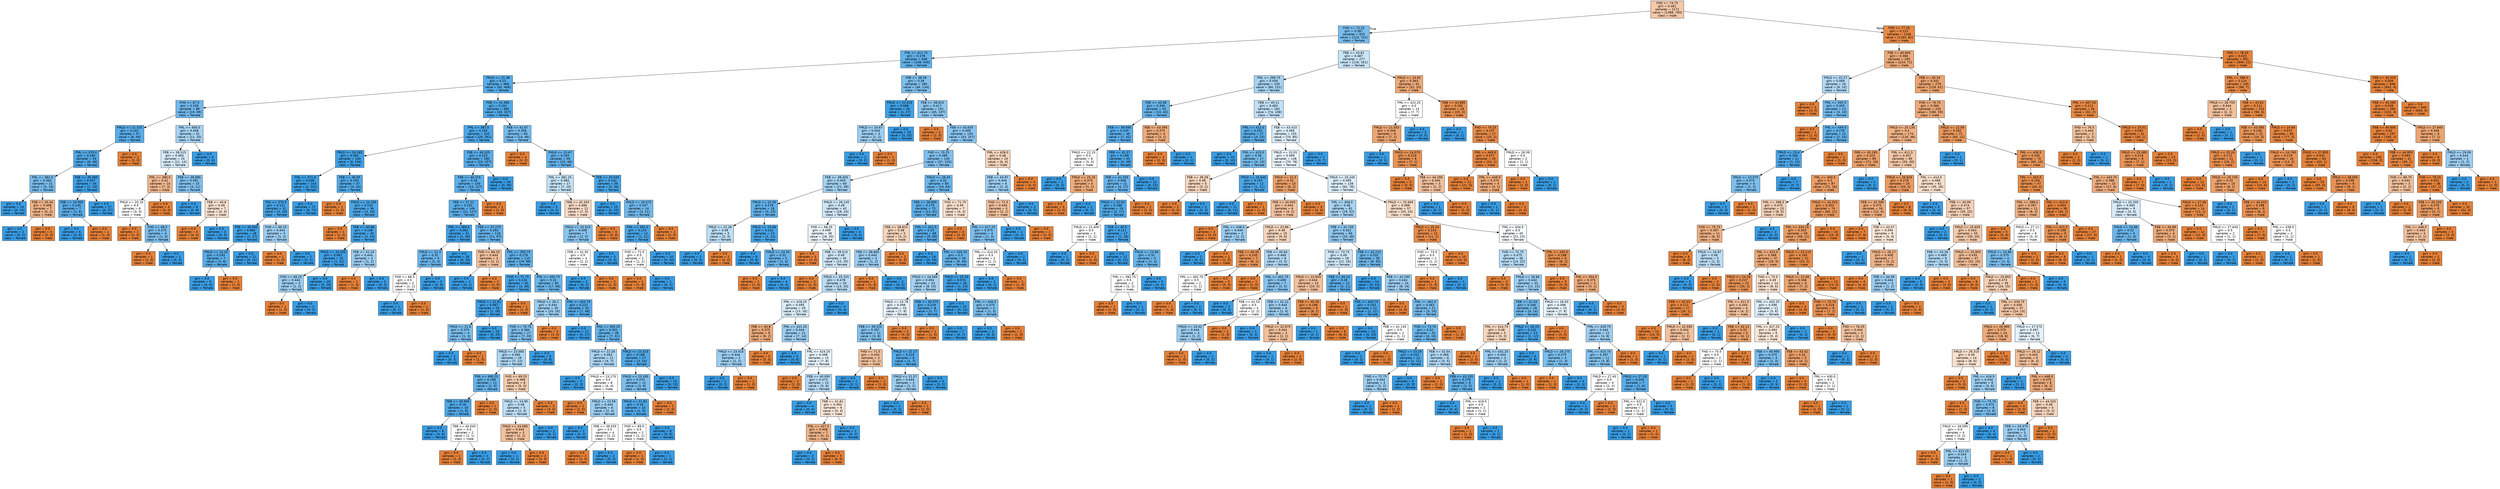 digraph Tree {
node [shape=box, style="filled", color="black", fontname="helvetica"] ;
edge [fontname="helvetica"] ;
0 [label="FHD <= 74.75\ngini = 0.461\nsamples = 2171\nvalue = [1388, 783]\nclass = male", fillcolor="#f4c8a9"] ;
1 [label="FHD <= 72.25\ngini = 0.367\nsamples = 925\nvalue = [224, 701]\nclass = female", fillcolor="#78bced"] ;
0 -> 1 [labeldistance=2.5, labelangle=45, headlabel="True"] ;
2 [label="FML <= 411.75\ngini = 0.278\nsamples = 648\nvalue = [108, 540]\nclass = female", fillcolor="#61b1ea"] ;
1 -> 2 ;
3 [label="FMLD <= 21.38\ngini = 0.23\nsamples = 468\nvalue = [62, 406]\nclass = female", fillcolor="#57ace9"] ;
2 -> 3 ;
4 [label="FHD <= 67.5\ngini = 0.339\nsamples = 88\nvalue = [19, 69]\nclass = female", fillcolor="#70b8ec"] ;
3 -> 4 ;
5 [label="FMLD <= 21.325\ngini = 0.241\nsamples = 57\nvalue = [8, 49]\nclass = female", fillcolor="#59ade9"] ;
4 -> 5 ;
6 [label="FML <= 370.0\ngini = 0.194\nsamples = 55\nvalue = [6, 49]\nclass = female", fillcolor="#51a9e8"] ;
5 -> 6 ;
7 [label="FML <= 362.5\ngini = 0.363\nsamples = 21\nvalue = [5, 16]\nclass = female", fillcolor="#77bced"] ;
6 -> 7 ;
8 [label="gini = 0.0\nsamples = 14\nvalue = [0, 14]\nclass = female", fillcolor="#399de5"] ;
7 -> 8 ;
9 [label="FEB <= 35.44\ngini = 0.408\nsamples = 7\nvalue = [5, 2]\nclass = male", fillcolor="#efb388"] ;
7 -> 9 ;
10 [label="gini = 0.0\nsamples = 2\nvalue = [0, 2]\nclass = female", fillcolor="#399de5"] ;
9 -> 10 ;
11 [label="gini = 0.0\nsamples = 5\nvalue = [5, 0]\nclass = male", fillcolor="#e58139"] ;
9 -> 11 ;
12 [label="FEB <= 35.085\ngini = 0.057\nsamples = 34\nvalue = [1, 33]\nclass = female", fillcolor="#3fa0e6"] ;
6 -> 12 ;
13 [label="FEB <= 34.955\ngini = 0.245\nsamples = 7\nvalue = [1, 6]\nclass = female", fillcolor="#5aade9"] ;
12 -> 13 ;
14 [label="gini = 0.0\nsamples = 6\nvalue = [0, 6]\nclass = female", fillcolor="#399de5"] ;
13 -> 14 ;
15 [label="gini = 0.0\nsamples = 1\nvalue = [1, 0]\nclass = male", fillcolor="#e58139"] ;
13 -> 15 ;
16 [label="gini = 0.0\nsamples = 27\nvalue = [0, 27]\nclass = female", fillcolor="#399de5"] ;
12 -> 16 ;
17 [label="gini = 0.0\nsamples = 2\nvalue = [2, 0]\nclass = male", fillcolor="#e58139"] ;
5 -> 17 ;
18 [label="FML <= 400.0\ngini = 0.458\nsamples = 31\nvalue = [11, 20]\nclass = female", fillcolor="#a6d3f3"] ;
4 -> 18 ;
19 [label="FEB <= 38.515\ngini = 0.493\nsamples = 25\nvalue = [11, 14]\nclass = female", fillcolor="#d5eaf9"] ;
18 -> 19 ;
20 [label="FML <= 380.0\ngini = 0.42\nsamples = 10\nvalue = [7, 3]\nclass = male", fillcolor="#f0b78e"] ;
19 -> 20 ;
21 [label="FMLD <= 20.15\ngini = 0.5\nsamples = 6\nvalue = [3, 3]\nclass = male", fillcolor="#ffffff"] ;
20 -> 21 ;
22 [label="gini = 0.0\nsamples = 2\nvalue = [2, 0]\nclass = male", fillcolor="#e58139"] ;
21 -> 22 ;
23 [label="FHD <= 68.5\ngini = 0.375\nsamples = 4\nvalue = [1, 3]\nclass = female", fillcolor="#7bbeee"] ;
21 -> 23 ;
24 [label="gini = 0.0\nsamples = 1\nvalue = [1, 0]\nclass = male", fillcolor="#e58139"] ;
23 -> 24 ;
25 [label="gini = 0.0\nsamples = 3\nvalue = [0, 3]\nclass = female", fillcolor="#399de5"] ;
23 -> 25 ;
26 [label="gini = 0.0\nsamples = 4\nvalue = [4, 0]\nclass = male", fillcolor="#e58139"] ;
20 -> 26 ;
27 [label="FEB <= 39.885\ngini = 0.391\nsamples = 15\nvalue = [4, 11]\nclass = female", fillcolor="#81c1ee"] ;
19 -> 27 ;
28 [label="gini = 0.0\nsamples = 8\nvalue = [0, 8]\nclass = female", fillcolor="#399de5"] ;
27 -> 28 ;
29 [label="FEB <= 40.6\ngini = 0.49\nsamples = 7\nvalue = [4, 3]\nclass = male", fillcolor="#f8e0ce"] ;
27 -> 29 ;
30 [label="gini = 0.0\nsamples = 4\nvalue = [4, 0]\nclass = male", fillcolor="#e58139"] ;
29 -> 30 ;
31 [label="gini = 0.0\nsamples = 3\nvalue = [0, 3]\nclass = female", fillcolor="#399de5"] ;
29 -> 31 ;
32 [label="gini = 0.0\nsamples = 6\nvalue = [0, 6]\nclass = female", fillcolor="#399de5"] ;
18 -> 32 ;
33 [label="FEB <= 41.485\ngini = 0.201\nsamples = 380\nvalue = [43, 337]\nclass = female", fillcolor="#52aae8"] ;
3 -> 33 ;
34 [label="FML <= 387.5\ngini = 0.165\nsamples = 320\nvalue = [29, 291]\nclass = female", fillcolor="#4da7e8"] ;
33 -> 34 ;
35 [label="FMLD <= 24.165\ngini = 0.082\nsamples = 140\nvalue = [6, 134]\nclass = female", fillcolor="#42a1e6"] ;
34 -> 35 ;
36 [label="FML <= 371.5\ngini = 0.038\nsamples = 103\nvalue = [2, 101]\nclass = female", fillcolor="#3d9fe6"] ;
35 -> 36 ;
37 [label="FML <= 370.5\ngini = 0.121\nsamples = 31\nvalue = [2, 29]\nclass = female", fillcolor="#47a4e7"] ;
36 -> 37 ;
38 [label="FEB <= 35.945\ngini = 0.069\nsamples = 28\nvalue = [1, 27]\nclass = female", fillcolor="#40a1e6"] ;
37 -> 38 ;
39 [label="FMLD <= 23.33\ngini = 0.245\nsamples = 7\nvalue = [1, 6]\nclass = female", fillcolor="#5aade9"] ;
38 -> 39 ;
40 [label="gini = 0.0\nsamples = 6\nvalue = [0, 6]\nclass = female", fillcolor="#399de5"] ;
39 -> 40 ;
41 [label="gini = 0.0\nsamples = 1\nvalue = [1, 0]\nclass = male", fillcolor="#e58139"] ;
39 -> 41 ;
42 [label="gini = 0.0\nsamples = 21\nvalue = [0, 21]\nclass = female", fillcolor="#399de5"] ;
38 -> 42 ;
43 [label="FHD <= 66.25\ngini = 0.444\nsamples = 3\nvalue = [1, 2]\nclass = female", fillcolor="#9ccef2"] ;
37 -> 43 ;
44 [label="gini = 0.0\nsamples = 1\nvalue = [1, 0]\nclass = male", fillcolor="#e58139"] ;
43 -> 44 ;
45 [label="gini = 0.0\nsamples = 2\nvalue = [0, 2]\nclass = female", fillcolor="#399de5"] ;
43 -> 45 ;
46 [label="gini = 0.0\nsamples = 72\nvalue = [0, 72]\nclass = female", fillcolor="#399de5"] ;
36 -> 46 ;
47 [label="FEB <= 36.05\ngini = 0.193\nsamples = 37\nvalue = [4, 33]\nclass = female", fillcolor="#51a9e8"] ;
35 -> 47 ;
48 [label="gini = 0.0\nsamples = 1\nvalue = [1, 0]\nclass = male", fillcolor="#e58139"] ;
47 -> 48 ;
49 [label="FMLD <= 24.205\ngini = 0.153\nsamples = 36\nvalue = [3, 33]\nclass = female", fillcolor="#4ba6e7"] ;
47 -> 49 ;
50 [label="gini = 0.0\nsamples = 1\nvalue = [1, 0]\nclass = male", fillcolor="#e58139"] ;
49 -> 50 ;
51 [label="FEB <= 40.88\ngini = 0.108\nsamples = 35\nvalue = [2, 33]\nclass = female", fillcolor="#45a3e7"] ;
49 -> 51 ;
52 [label="FMLD <= 24.255\ngini = 0.061\nsamples = 32\nvalue = [1, 31]\nclass = female", fillcolor="#3fa0e6"] ;
51 -> 52 ;
53 [label="FHD <= 68.25\ngini = 0.444\nsamples = 3\nvalue = [1, 2]\nclass = female", fillcolor="#9ccef2"] ;
52 -> 53 ;
54 [label="gini = 0.0\nsamples = 1\nvalue = [1, 0]\nclass = male", fillcolor="#e58139"] ;
53 -> 54 ;
55 [label="gini = 0.0\nsamples = 2\nvalue = [0, 2]\nclass = female", fillcolor="#399de5"] ;
53 -> 55 ;
56 [label="gini = 0.0\nsamples = 29\nvalue = [0, 29]\nclass = female", fillcolor="#399de5"] ;
52 -> 56 ;
57 [label="FEB <= 41.24\ngini = 0.444\nsamples = 3\nvalue = [1, 2]\nclass = female", fillcolor="#9ccef2"] ;
51 -> 57 ;
58 [label="gini = 0.0\nsamples = 1\nvalue = [1, 0]\nclass = male", fillcolor="#e58139"] ;
57 -> 58 ;
59 [label="gini = 0.0\nsamples = 2\nvalue = [0, 2]\nclass = female", fillcolor="#399de5"] ;
57 -> 59 ;
60 [label="FEB <= 40.325\ngini = 0.223\nsamples = 180\nvalue = [23, 157]\nclass = female", fillcolor="#56abe9"] ;
34 -> 60 ;
61 [label="FEB <= 40.315\ngini = 0.26\nsamples = 150\nvalue = [23, 127]\nclass = female", fillcolor="#5dafea"] ;
60 -> 61 ;
62 [label="FEB <= 37.21\ngini = 0.252\nsamples = 149\nvalue = [22, 127]\nclass = female", fillcolor="#5baeea"] ;
61 -> 62 ;
63 [label="FML <= 389.5\ngini = 0.062\nsamples = 31\nvalue = [1, 30]\nclass = female", fillcolor="#40a0e6"] ;
62 -> 63 ;
64 [label="FMLD <= 22.3\ngini = 0.32\nsamples = 5\nvalue = [1, 4]\nclass = female", fillcolor="#6ab6ec"] ;
63 -> 64 ;
65 [label="FHD <= 66.5\ngini = 0.5\nsamples = 2\nvalue = [1, 1]\nclass = male", fillcolor="#ffffff"] ;
64 -> 65 ;
66 [label="gini = 0.0\nsamples = 1\nvalue = [0, 1]\nclass = female", fillcolor="#399de5"] ;
65 -> 66 ;
67 [label="gini = 0.0\nsamples = 1\nvalue = [1, 0]\nclass = male", fillcolor="#e58139"] ;
65 -> 67 ;
68 [label="gini = 0.0\nsamples = 3\nvalue = [0, 3]\nclass = female", fillcolor="#399de5"] ;
64 -> 68 ;
69 [label="gini = 0.0\nsamples = 26\nvalue = [0, 26]\nclass = female", fillcolor="#399de5"] ;
63 -> 69 ;
70 [label="FEB <= 37.275\ngini = 0.293\nsamples = 118\nvalue = [21, 97]\nclass = female", fillcolor="#64b2eb"] ;
62 -> 70 ;
71 [label="FHD <= 66.25\ngini = 0.444\nsamples = 3\nvalue = [2, 1]\nclass = male", fillcolor="#f2c09c"] ;
70 -> 71 ;
72 [label="gini = 0.0\nsamples = 1\nvalue = [0, 1]\nclass = female", fillcolor="#399de5"] ;
71 -> 72 ;
73 [label="gini = 0.0\nsamples = 2\nvalue = [2, 0]\nclass = male", fillcolor="#e58139"] ;
71 -> 73 ;
74 [label="FML <= 393.75\ngini = 0.276\nsamples = 115\nvalue = [19, 96]\nclass = female", fillcolor="#60b0ea"] ;
70 -> 74 ;
75 [label="FHD <= 71.75\ngini = 0.124\nsamples = 30\nvalue = [2, 28]\nclass = female", fillcolor="#47a4e7"] ;
74 -> 75 ;
76 [label="FMLD <= 21.81\ngini = 0.067\nsamples = 29\nvalue = [1, 28]\nclass = female", fillcolor="#40a0e6"] ;
75 -> 76 ;
77 [label="FMLD <= 21.6\ngini = 0.375\nsamples = 4\nvalue = [1, 3]\nclass = female", fillcolor="#7bbeee"] ;
76 -> 77 ;
78 [label="gini = 0.0\nsamples = 3\nvalue = [0, 3]\nclass = female", fillcolor="#399de5"] ;
77 -> 78 ;
79 [label="gini = 0.0\nsamples = 1\nvalue = [1, 0]\nclass = male", fillcolor="#e58139"] ;
77 -> 79 ;
80 [label="gini = 0.0\nsamples = 25\nvalue = [0, 25]\nclass = female", fillcolor="#399de5"] ;
76 -> 80 ;
81 [label="gini = 0.0\nsamples = 1\nvalue = [1, 0]\nclass = male", fillcolor="#e58139"] ;
75 -> 81 ;
82 [label="FML <= 400.75\ngini = 0.32\nsamples = 85\nvalue = [17, 68]\nclass = female", fillcolor="#6ab6ec"] ;
74 -> 82 ;
83 [label="FMLD <= 26.1\ngini = 0.444\nsamples = 30\nvalue = [10, 20]\nclass = female", fillcolor="#9ccef2"] ;
82 -> 83 ;
84 [label="FHD <= 70.75\ngini = 0.384\nsamples = 27\nvalue = [7, 20]\nclass = female", fillcolor="#7ebfee"] ;
83 -> 84 ;
85 [label="FMLD <= 23.565\ngini = 0.465\nsamples = 19\nvalue = [7, 12]\nclass = female", fillcolor="#acd6f4"] ;
84 -> 85 ;
86 [label="FML <= 400.25\ngini = 0.298\nsamples = 11\nvalue = [2, 9]\nclass = female", fillcolor="#65b3eb"] ;
85 -> 86 ;
87 [label="FEB <= 39.905\ngini = 0.18\nsamples = 10\nvalue = [1, 9]\nclass = female", fillcolor="#4fa8e8"] ;
86 -> 87 ;
88 [label="gini = 0.0\nsamples = 8\nvalue = [0, 8]\nclass = female", fillcolor="#399de5"] ;
87 -> 88 ;
89 [label="FEB <= 40.045\ngini = 0.5\nsamples = 2\nvalue = [1, 1]\nclass = male", fillcolor="#ffffff"] ;
87 -> 89 ;
90 [label="gini = 0.0\nsamples = 1\nvalue = [1, 0]\nclass = male", fillcolor="#e58139"] ;
89 -> 90 ;
91 [label="gini = 0.0\nsamples = 1\nvalue = [0, 1]\nclass = female", fillcolor="#399de5"] ;
89 -> 91 ;
92 [label="gini = 0.0\nsamples = 1\nvalue = [1, 0]\nclass = male", fillcolor="#e58139"] ;
86 -> 92 ;
93 [label="FHD <= 69.25\ngini = 0.469\nsamples = 8\nvalue = [5, 3]\nclass = male", fillcolor="#f5cdb0"] ;
85 -> 93 ;
94 [label="FMLD <= 24.95\ngini = 0.48\nsamples = 5\nvalue = [2, 3]\nclass = female", fillcolor="#bddef6"] ;
93 -> 94 ;
95 [label="FMLD <= 24.085\ngini = 0.444\nsamples = 3\nvalue = [2, 1]\nclass = male", fillcolor="#f2c09c"] ;
94 -> 95 ;
96 [label="gini = 0.0\nsamples = 1\nvalue = [0, 1]\nclass = female", fillcolor="#399de5"] ;
95 -> 96 ;
97 [label="gini = 0.0\nsamples = 2\nvalue = [2, 0]\nclass = male", fillcolor="#e58139"] ;
95 -> 97 ;
98 [label="gini = 0.0\nsamples = 2\nvalue = [0, 2]\nclass = female", fillcolor="#399de5"] ;
94 -> 98 ;
99 [label="gini = 0.0\nsamples = 3\nvalue = [3, 0]\nclass = male", fillcolor="#e58139"] ;
93 -> 99 ;
100 [label="gini = 0.0\nsamples = 8\nvalue = [0, 8]\nclass = female", fillcolor="#399de5"] ;
84 -> 100 ;
101 [label="gini = 0.0\nsamples = 3\nvalue = [3, 0]\nclass = male", fillcolor="#e58139"] ;
83 -> 101 ;
102 [label="FML <= 403.75\ngini = 0.222\nsamples = 55\nvalue = [7, 48]\nclass = female", fillcolor="#56abe9"] ;
82 -> 102 ;
103 [label="gini = 0.0\nsamples = 17\nvalue = [0, 17]\nclass = female", fillcolor="#399de5"] ;
102 -> 103 ;
104 [label="FML <= 405.25\ngini = 0.301\nsamples = 38\nvalue = [7, 31]\nclass = female", fillcolor="#66b3eb"] ;
102 -> 104 ;
105 [label="FMLD <= 22.26\ngini = 0.463\nsamples = 11\nvalue = [4, 7]\nclass = female", fillcolor="#aad5f4"] ;
104 -> 105 ;
106 [label="gini = 0.0\nsamples = 3\nvalue = [0, 3]\nclass = female", fillcolor="#399de5"] ;
105 -> 106 ;
107 [label="FMLD <= 23.175\ngini = 0.5\nsamples = 8\nvalue = [4, 4]\nclass = male", fillcolor="#ffffff"] ;
105 -> 107 ;
108 [label="gini = 0.0\nsamples = 2\nvalue = [2, 0]\nclass = male", fillcolor="#e58139"] ;
107 -> 108 ;
109 [label="FMLD <= 23.59\ngini = 0.444\nsamples = 6\nvalue = [2, 4]\nclass = female", fillcolor="#9ccef2"] ;
107 -> 109 ;
110 [label="gini = 0.0\nsamples = 2\nvalue = [0, 2]\nclass = female", fillcolor="#399de5"] ;
109 -> 110 ;
111 [label="FEB <= 39.035\ngini = 0.5\nsamples = 4\nvalue = [2, 2]\nclass = male", fillcolor="#ffffff"] ;
109 -> 111 ;
112 [label="gini = 0.0\nsamples = 2\nvalue = [2, 0]\nclass = male", fillcolor="#e58139"] ;
111 -> 112 ;
113 [label="gini = 0.0\nsamples = 2\nvalue = [0, 2]\nclass = female", fillcolor="#399de5"] ;
111 -> 113 ;
114 [label="FMLD <= 23.315\ngini = 0.198\nsamples = 27\nvalue = [3, 24]\nclass = female", fillcolor="#52a9e8"] ;
104 -> 114 ;
115 [label="FMLD <= 23.185\ngini = 0.375\nsamples = 12\nvalue = [3, 9]\nclass = female", fillcolor="#7bbeee"] ;
114 -> 115 ;
116 [label="FMLD <= 21.82\ngini = 0.18\nsamples = 10\nvalue = [1, 9]\nclass = female", fillcolor="#4fa8e8"] ;
115 -> 116 ;
117 [label="FHD <= 69.0\ngini = 0.5\nsamples = 2\nvalue = [1, 1]\nclass = male", fillcolor="#ffffff"] ;
116 -> 117 ;
118 [label="gini = 0.0\nsamples = 1\nvalue = [1, 0]\nclass = male", fillcolor="#e58139"] ;
117 -> 118 ;
119 [label="gini = 0.0\nsamples = 1\nvalue = [0, 1]\nclass = female", fillcolor="#399de5"] ;
117 -> 119 ;
120 [label="gini = 0.0\nsamples = 8\nvalue = [0, 8]\nclass = female", fillcolor="#399de5"] ;
116 -> 120 ;
121 [label="gini = 0.0\nsamples = 2\nvalue = [2, 0]\nclass = male", fillcolor="#e58139"] ;
115 -> 121 ;
122 [label="gini = 0.0\nsamples = 15\nvalue = [0, 15]\nclass = female", fillcolor="#399de5"] ;
114 -> 122 ;
123 [label="gini = 0.0\nsamples = 1\nvalue = [1, 0]\nclass = male", fillcolor="#e58139"] ;
61 -> 123 ;
124 [label="gini = 0.0\nsamples = 30\nvalue = [0, 30]\nclass = female", fillcolor="#399de5"] ;
60 -> 124 ;
125 [label="FEB <= 41.67\ngini = 0.358\nsamples = 60\nvalue = [14, 46]\nclass = female", fillcolor="#75bbed"] ;
33 -> 125 ;
126 [label="gini = 0.0\nsamples = 4\nvalue = [4, 0]\nclass = male", fillcolor="#e58139"] ;
125 -> 126 ;
127 [label="FMLD <= 23.47\ngini = 0.293\nsamples = 56\nvalue = [10, 46]\nclass = female", fillcolor="#64b2eb"] ;
125 -> 127 ;
128 [label="FML <= 381.25\ngini = 0.484\nsamples = 17\nvalue = [7, 10]\nclass = female", fillcolor="#c4e2f7"] ;
127 -> 128 ;
129 [label="gini = 0.0\nsamples = 5\nvalue = [0, 5]\nclass = female", fillcolor="#399de5"] ;
128 -> 129 ;
130 [label="FEB <= 42.345\ngini = 0.486\nsamples = 12\nvalue = [7, 5]\nclass = male", fillcolor="#f8dbc6"] ;
128 -> 130 ;
131 [label="FMLD <= 22.515\ngini = 0.408\nsamples = 7\nvalue = [2, 5]\nclass = female", fillcolor="#88c4ef"] ;
130 -> 131 ;
132 [label="FEB <= 41.92\ngini = 0.5\nsamples = 4\nvalue = [2, 2]\nclass = male", fillcolor="#ffffff"] ;
131 -> 132 ;
133 [label="gini = 0.0\nsamples = 2\nvalue = [0, 2]\nclass = female", fillcolor="#399de5"] ;
132 -> 133 ;
134 [label="gini = 0.0\nsamples = 2\nvalue = [2, 0]\nclass = male", fillcolor="#e58139"] ;
132 -> 134 ;
135 [label="gini = 0.0\nsamples = 3\nvalue = [0, 3]\nclass = female", fillcolor="#399de5"] ;
131 -> 135 ;
136 [label="gini = 0.0\nsamples = 5\nvalue = [5, 0]\nclass = male", fillcolor="#e58139"] ;
130 -> 136 ;
137 [label="FEB <= 43.045\ngini = 0.142\nsamples = 39\nvalue = [3, 36]\nclass = female", fillcolor="#49a5e7"] ;
127 -> 137 ;
138 [label="gini = 0.0\nsamples = 25\nvalue = [0, 25]\nclass = female", fillcolor="#399de5"] ;
137 -> 138 ;
139 [label="FMLD <= 26.075\ngini = 0.337\nsamples = 14\nvalue = [3, 11]\nclass = female", fillcolor="#6fb8ec"] ;
137 -> 139 ;
140 [label="FML <= 391.0\ngini = 0.153\nsamples = 12\nvalue = [1, 11]\nclass = female", fillcolor="#4ba6e7"] ;
139 -> 140 ;
141 [label="FHD <= 71.5\ngini = 0.5\nsamples = 2\nvalue = [1, 1]\nclass = male", fillcolor="#ffffff"] ;
140 -> 141 ;
142 [label="gini = 0.0\nsamples = 1\nvalue = [1, 0]\nclass = male", fillcolor="#e58139"] ;
141 -> 142 ;
143 [label="gini = 0.0\nsamples = 1\nvalue = [0, 1]\nclass = female", fillcolor="#399de5"] ;
141 -> 143 ;
144 [label="gini = 0.0\nsamples = 10\nvalue = [0, 10]\nclass = female", fillcolor="#399de5"] ;
140 -> 144 ;
145 [label="gini = 0.0\nsamples = 2\nvalue = [2, 0]\nclass = male", fillcolor="#e58139"] ;
139 -> 145 ;
146 [label="FEB <= 38.56\ngini = 0.38\nsamples = 180\nvalue = [46, 134]\nclass = female", fillcolor="#7dbfee"] ;
2 -> 146 ;
147 [label="FMLD <= 21.015\ngini = 0.069\nsamples = 28\nvalue = [1, 27]\nclass = female", fillcolor="#40a1e6"] ;
146 -> 147 ;
148 [label="FMLD <= 20.67\ngini = 0.444\nsamples = 3\nvalue = [1, 2]\nclass = female", fillcolor="#9ccef2"] ;
147 -> 148 ;
149 [label="gini = 0.0\nsamples = 2\nvalue = [0, 2]\nclass = female", fillcolor="#399de5"] ;
148 -> 149 ;
150 [label="gini = 0.0\nsamples = 1\nvalue = [1, 0]\nclass = male", fillcolor="#e58139"] ;
148 -> 150 ;
151 [label="gini = 0.0\nsamples = 25\nvalue = [0, 25]\nclass = female", fillcolor="#399de5"] ;
147 -> 151 ;
152 [label="FEB <= 38.615\ngini = 0.417\nsamples = 152\nvalue = [45, 107]\nclass = female", fillcolor="#8cc6f0"] ;
146 -> 152 ;
153 [label="gini = 0.0\nsamples = 2\nvalue = [2, 0]\nclass = male", fillcolor="#e58139"] ;
152 -> 153 ;
154 [label="FEB <= 43.635\ngini = 0.409\nsamples = 150\nvalue = [43, 107]\nclass = female", fillcolor="#89c4ef"] ;
152 -> 154 ;
155 [label="FHD <= 70.25\ngini = 0.389\nsamples = 140\nvalue = [37, 103]\nclass = female", fillcolor="#80c0ee"] ;
154 -> 155 ;
156 [label="FEB <= 39.455\ngini = 0.455\nsamples = 60\nvalue = [21, 39]\nclass = female", fillcolor="#a4d2f3"] ;
155 -> 156 ;
157 [label="FMLD <= 22.59\ngini = 0.278\nsamples = 18\nvalue = [3, 15]\nclass = female", fillcolor="#61b1ea"] ;
156 -> 157 ;
158 [label="FMLD <= 22.26\ngini = 0.48\nsamples = 5\nvalue = [2, 3]\nclass = female", fillcolor="#bddef6"] ;
157 -> 158 ;
159 [label="gini = 0.0\nsamples = 3\nvalue = [0, 3]\nclass = female", fillcolor="#399de5"] ;
158 -> 159 ;
160 [label="gini = 0.0\nsamples = 2\nvalue = [2, 0]\nclass = male", fillcolor="#e58139"] ;
158 -> 160 ;
161 [label="FMLD <= 23.96\ngini = 0.142\nsamples = 13\nvalue = [1, 12]\nclass = female", fillcolor="#49a5e7"] ;
157 -> 161 ;
162 [label="gini = 0.0\nsamples = 8\nvalue = [0, 8]\nclass = female", fillcolor="#399de5"] ;
161 -> 162 ;
163 [label="FMLD <= 24.35\ngini = 0.32\nsamples = 5\nvalue = [1, 4]\nclass = female", fillcolor="#6ab6ec"] ;
161 -> 163 ;
164 [label="gini = 0.0\nsamples = 1\nvalue = [1, 0]\nclass = male", fillcolor="#e58139"] ;
163 -> 164 ;
165 [label="gini = 0.0\nsamples = 4\nvalue = [0, 4]\nclass = female", fillcolor="#399de5"] ;
163 -> 165 ;
166 [label="FMLD <= 26.145\ngini = 0.49\nsamples = 42\nvalue = [18, 24]\nclass = female", fillcolor="#cee6f8"] ;
156 -> 166 ;
167 [label="FHD <= 66.25\ngini = 0.499\nsamples = 38\nvalue = [18, 20]\nclass = female", fillcolor="#ebf5fc"] ;
166 -> 167 ;
168 [label="gini = 0.0\nsamples = 3\nvalue = [3, 0]\nclass = male", fillcolor="#e58139"] ;
167 -> 168 ;
169 [label="FEB <= 39.515\ngini = 0.49\nsamples = 35\nvalue = [15, 20]\nclass = female", fillcolor="#cee6f8"] ;
167 -> 169 ;
170 [label="gini = 0.0\nsamples = 2\nvalue = [2, 0]\nclass = male", fillcolor="#e58139"] ;
169 -> 170 ;
171 [label="FMLD <= 25.325\ngini = 0.478\nsamples = 33\nvalue = [13, 20]\nclass = female", fillcolor="#baddf6"] ;
169 -> 171 ;
172 [label="FML <= 418.25\ngini = 0.495\nsamples = 29\nvalue = [13, 16]\nclass = female", fillcolor="#daedfa"] ;
171 -> 172 ;
173 [label="FEB <= 40.8\ngini = 0.375\nsamples = 8\nvalue = [6, 2]\nclass = male", fillcolor="#eeab7b"] ;
172 -> 173 ;
174 [label="FMLD <= 23.415\ngini = 0.444\nsamples = 3\nvalue = [1, 2]\nclass = female", fillcolor="#9ccef2"] ;
173 -> 174 ;
175 [label="gini = 0.0\nsamples = 2\nvalue = [0, 2]\nclass = female", fillcolor="#399de5"] ;
174 -> 175 ;
176 [label="gini = 0.0\nsamples = 1\nvalue = [1, 0]\nclass = male", fillcolor="#e58139"] ;
174 -> 176 ;
177 [label="gini = 0.0\nsamples = 5\nvalue = [5, 0]\nclass = male", fillcolor="#e58139"] ;
173 -> 177 ;
178 [label="FML <= 421.25\ngini = 0.444\nsamples = 21\nvalue = [7, 14]\nclass = female", fillcolor="#9ccef2"] ;
172 -> 178 ;
179 [label="gini = 0.0\nsamples = 6\nvalue = [0, 6]\nclass = female", fillcolor="#399de5"] ;
178 -> 179 ;
180 [label="FML <= 424.25\ngini = 0.498\nsamples = 15\nvalue = [7, 8]\nclass = female", fillcolor="#e6f3fc"] ;
178 -> 180 ;
181 [label="gini = 0.0\nsamples = 2\nvalue = [2, 0]\nclass = male", fillcolor="#e58139"] ;
180 -> 181 ;
182 [label="FEB <= 40.095\ngini = 0.473\nsamples = 13\nvalue = [5, 8]\nclass = female", fillcolor="#b5daf5"] ;
180 -> 182 ;
183 [label="gini = 0.0\nsamples = 4\nvalue = [0, 4]\nclass = female", fillcolor="#399de5"] ;
182 -> 183 ;
184 [label="FEB <= 41.81\ngini = 0.494\nsamples = 9\nvalue = [5, 4]\nclass = male", fillcolor="#fae6d7"] ;
182 -> 184 ;
185 [label="FML <= 427.5\ngini = 0.408\nsamples = 7\nvalue = [5, 2]\nclass = male", fillcolor="#efb388"] ;
184 -> 185 ;
186 [label="gini = 0.0\nsamples = 2\nvalue = [0, 2]\nclass = female", fillcolor="#399de5"] ;
185 -> 186 ;
187 [label="gini = 0.0\nsamples = 5\nvalue = [5, 0]\nclass = male", fillcolor="#e58139"] ;
185 -> 187 ;
188 [label="gini = 0.0\nsamples = 2\nvalue = [0, 2]\nclass = female", fillcolor="#399de5"] ;
184 -> 188 ;
189 [label="gini = 0.0\nsamples = 4\nvalue = [0, 4]\nclass = female", fillcolor="#399de5"] ;
171 -> 189 ;
190 [label="gini = 0.0\nsamples = 4\nvalue = [0, 4]\nclass = female", fillcolor="#399de5"] ;
166 -> 190 ;
191 [label="FMLD <= 26.43\ngini = 0.32\nsamples = 80\nvalue = [16, 64]\nclass = female", fillcolor="#6ab6ec"] ;
155 -> 191 ;
192 [label="FEB <= 38.895\ngini = 0.275\nsamples = 73\nvalue = [12, 61]\nclass = female", fillcolor="#60b0ea"] ;
191 -> 192 ;
193 [label="FEB <= 38.815\ngini = 0.48\nsamples = 5\nvalue = [3, 2]\nclass = male", fillcolor="#f6d5bd"] ;
192 -> 193 ;
194 [label="FEB <= 38.665\ngini = 0.444\nsamples = 3\nvalue = [1, 2]\nclass = female", fillcolor="#9ccef2"] ;
193 -> 194 ;
195 [label="gini = 0.0\nsamples = 1\nvalue = [1, 0]\nclass = male", fillcolor="#e58139"] ;
194 -> 195 ;
196 [label="gini = 0.0\nsamples = 2\nvalue = [0, 2]\nclass = female", fillcolor="#399de5"] ;
194 -> 196 ;
197 [label="gini = 0.0\nsamples = 2\nvalue = [2, 0]\nclass = male", fillcolor="#e58139"] ;
193 -> 197 ;
198 [label="FML <= 421.5\ngini = 0.23\nsamples = 68\nvalue = [9, 59]\nclass = female", fillcolor="#57ace9"] ;
192 -> 198 ;
199 [label="gini = 0.0\nsamples = 19\nvalue = [0, 19]\nclass = female", fillcolor="#399de5"] ;
198 -> 199 ;
200 [label="FML <= 430.25\ngini = 0.3\nsamples = 49\nvalue = [9, 40]\nclass = female", fillcolor="#66b3eb"] ;
198 -> 200 ;
201 [label="FMLD <= 24.565\ngini = 0.454\nsamples = 23\nvalue = [8, 15]\nclass = female", fillcolor="#a3d1f3"] ;
200 -> 201 ;
202 [label="FMLD <= 23.78\ngini = 0.498\nsamples = 15\nvalue = [7, 8]\nclass = female", fillcolor="#e6f3fc"] ;
201 -> 202 ;
203 [label="FEB <= 39.525\ngini = 0.397\nsamples = 11\nvalue = [3, 8]\nclass = female", fillcolor="#83c2ef"] ;
202 -> 203 ;
204 [label="FHD <= 71.5\ngini = 0.444\nsamples = 3\nvalue = [2, 1]\nclass = male", fillcolor="#f2c09c"] ;
203 -> 204 ;
205 [label="gini = 0.0\nsamples = 1\nvalue = [0, 1]\nclass = female", fillcolor="#399de5"] ;
204 -> 205 ;
206 [label="gini = 0.0\nsamples = 2\nvalue = [2, 0]\nclass = male", fillcolor="#e58139"] ;
204 -> 206 ;
207 [label="FMLD <= 22.17\ngini = 0.219\nsamples = 8\nvalue = [1, 7]\nclass = female", fillcolor="#55abe9"] ;
203 -> 207 ;
208 [label="FMLD <= 21.57\ngini = 0.444\nsamples = 3\nvalue = [1, 2]\nclass = female", fillcolor="#9ccef2"] ;
207 -> 208 ;
209 [label="gini = 0.0\nsamples = 2\nvalue = [0, 2]\nclass = female", fillcolor="#399de5"] ;
208 -> 209 ;
210 [label="gini = 0.0\nsamples = 1\nvalue = [1, 0]\nclass = male", fillcolor="#e58139"] ;
208 -> 210 ;
211 [label="gini = 0.0\nsamples = 5\nvalue = [0, 5]\nclass = female", fillcolor="#399de5"] ;
207 -> 211 ;
212 [label="gini = 0.0\nsamples = 4\nvalue = [4, 0]\nclass = male", fillcolor="#e58139"] ;
202 -> 212 ;
213 [label="FEB <= 40.475\ngini = 0.219\nsamples = 8\nvalue = [1, 7]\nclass = female", fillcolor="#55abe9"] ;
201 -> 213 ;
214 [label="gini = 0.0\nsamples = 1\nvalue = [1, 0]\nclass = male", fillcolor="#e58139"] ;
213 -> 214 ;
215 [label="gini = 0.0\nsamples = 7\nvalue = [0, 7]\nclass = female", fillcolor="#399de5"] ;
213 -> 215 ;
216 [label="FMLD <= 25.33\ngini = 0.074\nsamples = 26\nvalue = [1, 25]\nclass = female", fillcolor="#41a1e6"] ;
200 -> 216 ;
217 [label="gini = 0.0\nsamples = 22\nvalue = [0, 22]\nclass = female", fillcolor="#399de5"] ;
216 -> 217 ;
218 [label="FML <= 440.0\ngini = 0.375\nsamples = 4\nvalue = [1, 3]\nclass = female", fillcolor="#7bbeee"] ;
216 -> 218 ;
219 [label="gini = 0.0\nsamples = 3\nvalue = [0, 3]\nclass = female", fillcolor="#399de5"] ;
218 -> 219 ;
220 [label="gini = 0.0\nsamples = 1\nvalue = [1, 0]\nclass = male", fillcolor="#e58139"] ;
218 -> 220 ;
221 [label="FHD <= 71.75\ngini = 0.49\nsamples = 7\nvalue = [4, 3]\nclass = male", fillcolor="#f8e0ce"] ;
191 -> 221 ;
222 [label="gini = 0.0\nsamples = 3\nvalue = [3, 0]\nclass = male", fillcolor="#e58139"] ;
221 -> 222 ;
223 [label="FML <= 417.25\ngini = 0.375\nsamples = 4\nvalue = [1, 3]\nclass = female", fillcolor="#7bbeee"] ;
221 -> 223 ;
224 [label="FML <= 414.25\ngini = 0.5\nsamples = 2\nvalue = [1, 1]\nclass = male", fillcolor="#ffffff"] ;
223 -> 224 ;
225 [label="gini = 0.0\nsamples = 1\nvalue = [0, 1]\nclass = female", fillcolor="#399de5"] ;
224 -> 225 ;
226 [label="gini = 0.0\nsamples = 1\nvalue = [1, 0]\nclass = male", fillcolor="#e58139"] ;
224 -> 226 ;
227 [label="gini = 0.0\nsamples = 2\nvalue = [0, 2]\nclass = female", fillcolor="#399de5"] ;
223 -> 227 ;
228 [label="FML <= 428.0\ngini = 0.48\nsamples = 10\nvalue = [6, 4]\nclass = male", fillcolor="#f6d5bd"] ;
154 -> 228 ;
229 [label="FEB <= 43.97\ngini = 0.444\nsamples = 6\nvalue = [2, 4]\nclass = female", fillcolor="#9ccef2"] ;
228 -> 229 ;
230 [label="FHD <= 71.5\ngini = 0.444\nsamples = 3\nvalue = [2, 1]\nclass = male", fillcolor="#f2c09c"] ;
229 -> 230 ;
231 [label="gini = 0.0\nsamples = 1\nvalue = [0, 1]\nclass = female", fillcolor="#399de5"] ;
230 -> 231 ;
232 [label="gini = 0.0\nsamples = 2\nvalue = [2, 0]\nclass = male", fillcolor="#e58139"] ;
230 -> 232 ;
233 [label="gini = 0.0\nsamples = 3\nvalue = [0, 3]\nclass = female", fillcolor="#399de5"] ;
229 -> 233 ;
234 [label="gini = 0.0\nsamples = 4\nvalue = [4, 0]\nclass = male", fillcolor="#e58139"] ;
228 -> 234 ;
235 [label="FEB <= 43.81\ngini = 0.487\nsamples = 277\nvalue = [116, 161]\nclass = female", fillcolor="#c8e4f8"] ;
1 -> 235 ;
236 [label="FML <= 399.75\ngini = 0.459\nsamples = 235\nvalue = [84, 151]\nclass = female", fillcolor="#a7d4f3"] ;
235 -> 236 ;
237 [label="FEB <= 43.08\ngini = 0.306\nsamples = 53\nvalue = [10, 43]\nclass = female", fillcolor="#67b4eb"] ;
236 -> 237 ;
238 [label="FEB <= 39.695\ngini = 0.245\nsamples = 49\nvalue = [7, 42]\nclass = female", fillcolor="#5aade9"] ;
237 -> 238 ;
239 [label="FMLD <= 22.15\ngini = 0.5\nsamples = 6\nvalue = [3, 3]\nclass = male", fillcolor="#ffffff"] ;
238 -> 239 ;
240 [label="gini = 0.0\nsamples = 2\nvalue = [0, 2]\nclass = female", fillcolor="#399de5"] ;
239 -> 240 ;
241 [label="FMLD <= 25.25\ngini = 0.375\nsamples = 4\nvalue = [3, 1]\nclass = male", fillcolor="#eeab7b"] ;
239 -> 241 ;
242 [label="gini = 0.0\nsamples = 3\nvalue = [3, 0]\nclass = male", fillcolor="#e58139"] ;
241 -> 242 ;
243 [label="gini = 0.0\nsamples = 1\nvalue = [0, 1]\nclass = female", fillcolor="#399de5"] ;
241 -> 243 ;
244 [label="FEB <= 41.27\ngini = 0.169\nsamples = 43\nvalue = [4, 39]\nclass = female", fillcolor="#4da7e8"] ;
238 -> 244 ;
245 [label="FEB <= 41.035\ngini = 0.308\nsamples = 21\nvalue = [4, 17]\nclass = female", fillcolor="#68b4eb"] ;
244 -> 245 ;
246 [label="FMLD <= 22.54\ngini = 0.188\nsamples = 19\nvalue = [2, 17]\nclass = female", fillcolor="#50a9e8"] ;
245 -> 246 ;
247 [label="FMLD <= 22.405\ngini = 0.5\nsamples = 2\nvalue = [1, 1]\nclass = male", fillcolor="#ffffff"] ;
246 -> 247 ;
248 [label="gini = 0.0\nsamples = 1\nvalue = [0, 1]\nclass = female", fillcolor="#399de5"] ;
247 -> 248 ;
249 [label="gini = 0.0\nsamples = 1\nvalue = [1, 0]\nclass = male", fillcolor="#e58139"] ;
247 -> 249 ;
250 [label="FEB <= 40.5\ngini = 0.111\nsamples = 17\nvalue = [1, 16]\nclass = female", fillcolor="#45a3e7"] ;
246 -> 250 ;
251 [label="gini = 0.0\nsamples = 12\nvalue = [0, 12]\nclass = female", fillcolor="#399de5"] ;
250 -> 251 ;
252 [label="FMLD <= 23.96\ngini = 0.32\nsamples = 5\nvalue = [1, 4]\nclass = female", fillcolor="#6ab6ec"] ;
250 -> 252 ;
253 [label="FML <= 392.75\ngini = 0.5\nsamples = 2\nvalue = [1, 1]\nclass = male", fillcolor="#ffffff"] ;
252 -> 253 ;
254 [label="gini = 0.0\nsamples = 1\nvalue = [1, 0]\nclass = male", fillcolor="#e58139"] ;
253 -> 254 ;
255 [label="gini = 0.0\nsamples = 1\nvalue = [0, 1]\nclass = female", fillcolor="#399de5"] ;
253 -> 255 ;
256 [label="gini = 0.0\nsamples = 3\nvalue = [0, 3]\nclass = female", fillcolor="#399de5"] ;
252 -> 256 ;
257 [label="gini = 0.0\nsamples = 2\nvalue = [2, 0]\nclass = male", fillcolor="#e58139"] ;
245 -> 257 ;
258 [label="gini = 0.0\nsamples = 22\nvalue = [0, 22]\nclass = female", fillcolor="#399de5"] ;
244 -> 258 ;
259 [label="FEB <= 43.395\ngini = 0.375\nsamples = 4\nvalue = [3, 1]\nclass = male", fillcolor="#eeab7b"] ;
237 -> 259 ;
260 [label="gini = 0.0\nsamples = 3\nvalue = [3, 0]\nclass = male", fillcolor="#e58139"] ;
259 -> 260 ;
261 [label="gini = 0.0\nsamples = 1\nvalue = [0, 1]\nclass = female", fillcolor="#399de5"] ;
259 -> 261 ;
262 [label="FEB <= 40.11\ngini = 0.483\nsamples = 182\nvalue = [74, 108]\nclass = female", fillcolor="#c1e0f7"] ;
236 -> 262 ;
263 [label="FML <= 412.0\ngini = 0.252\nsamples = 27\nvalue = [4, 23]\nclass = female", fillcolor="#5baeea"] ;
262 -> 263 ;
264 [label="gini = 0.0\nsamples = 10\nvalue = [0, 10]\nclass = female", fillcolor="#399de5"] ;
263 -> 264 ;
265 [label="FML <= 423.0\ngini = 0.36\nsamples = 17\nvalue = [4, 13]\nclass = female", fillcolor="#76bbed"] ;
263 -> 265 ;
266 [label="FEB <= 39.29\ngini = 0.48\nsamples = 5\nvalue = [3, 2]\nclass = male", fillcolor="#f6d5bd"] ;
265 -> 266 ;
267 [label="gini = 0.0\nsamples = 3\nvalue = [3, 0]\nclass = male", fillcolor="#e58139"] ;
266 -> 267 ;
268 [label="gini = 0.0\nsamples = 2\nvalue = [0, 2]\nclass = female", fillcolor="#399de5"] ;
266 -> 268 ;
269 [label="FMLD <= 25.645\ngini = 0.153\nsamples = 12\nvalue = [1, 11]\nclass = female", fillcolor="#4ba6e7"] ;
265 -> 269 ;
270 [label="gini = 0.0\nsamples = 11\nvalue = [0, 11]\nclass = female", fillcolor="#399de5"] ;
269 -> 270 ;
271 [label="gini = 0.0\nsamples = 1\nvalue = [1, 0]\nclass = male", fillcolor="#e58139"] ;
269 -> 271 ;
272 [label="FEB <= 43.415\ngini = 0.495\nsamples = 155\nvalue = [70, 85]\nclass = female", fillcolor="#dceefa"] ;
262 -> 272 ;
273 [label="FMLD <= 22.01\ngini = 0.499\nsamples = 148\nvalue = [70, 78]\nclass = female", fillcolor="#ebf5fc"] ;
272 -> 273 ;
274 [label="FMLD <= 21.5\ngini = 0.32\nsamples = 10\nvalue = [8, 2]\nclass = male", fillcolor="#eca06a"] ;
273 -> 274 ;
275 [label="FEB <= 40.935\ngini = 0.444\nsamples = 6\nvalue = [4, 2]\nclass = male", fillcolor="#f2c09c"] ;
274 -> 275 ;
276 [label="gini = 0.0\nsamples = 3\nvalue = [3, 0]\nclass = male", fillcolor="#e58139"] ;
275 -> 276 ;
277 [label="FML <= 438.0\ngini = 0.444\nsamples = 3\nvalue = [1, 2]\nclass = female", fillcolor="#9ccef2"] ;
275 -> 277 ;
278 [label="gini = 0.0\nsamples = 2\nvalue = [0, 2]\nclass = female", fillcolor="#399de5"] ;
277 -> 278 ;
279 [label="gini = 0.0\nsamples = 1\nvalue = [1, 0]\nclass = male", fillcolor="#e58139"] ;
277 -> 279 ;
280 [label="gini = 0.0\nsamples = 4\nvalue = [4, 0]\nclass = male", fillcolor="#e58139"] ;
274 -> 280 ;
281 [label="FMLD <= 25.245\ngini = 0.495\nsamples = 138\nvalue = [62, 76]\nclass = female", fillcolor="#dbedfa"] ;
273 -> 281 ;
282 [label="FML <= 406.5\ngini = 0.46\nsamples = 81\nvalue = [29, 52]\nclass = female", fillcolor="#a7d4f4"] ;
281 -> 282 ;
283 [label="FMLD <= 23.86\ngini = 0.48\nsamples = 15\nvalue = [9, 6]\nclass = male", fillcolor="#f6d5bd"] ;
282 -> 283 ;
284 [label="FEB <= 40.45\ngini = 0.245\nsamples = 7\nvalue = [6, 1]\nclass = male", fillcolor="#e9965a"] ;
283 -> 284 ;
285 [label="FML <= 402.75\ngini = 0.5\nsamples = 2\nvalue = [1, 1]\nclass = male", fillcolor="#ffffff"] ;
284 -> 285 ;
286 [label="gini = 0.0\nsamples = 1\nvalue = [1, 0]\nclass = male", fillcolor="#e58139"] ;
285 -> 286 ;
287 [label="gini = 0.0\nsamples = 1\nvalue = [0, 1]\nclass = female", fillcolor="#399de5"] ;
285 -> 287 ;
288 [label="gini = 0.0\nsamples = 5\nvalue = [5, 0]\nclass = male", fillcolor="#e58139"] ;
284 -> 288 ;
289 [label="FEB <= 40.64\ngini = 0.469\nsamples = 8\nvalue = [3, 5]\nclass = female", fillcolor="#b0d8f5"] ;
283 -> 289 ;
290 [label="gini = 0.0\nsamples = 1\nvalue = [1, 0]\nclass = male", fillcolor="#e58139"] ;
289 -> 290 ;
291 [label="FML <= 401.75\ngini = 0.408\nsamples = 7\nvalue = [2, 5]\nclass = female", fillcolor="#88c4ef"] ;
289 -> 291 ;
292 [label="gini = 0.0\nsamples = 3\nvalue = [0, 3]\nclass = female", fillcolor="#399de5"] ;
291 -> 292 ;
293 [label="FEB <= 41.53\ngini = 0.5\nsamples = 4\nvalue = [2, 2]\nclass = male", fillcolor="#ffffff"] ;
291 -> 293 ;
294 [label="FMLD <= 24.42\ngini = 0.444\nsamples = 3\nvalue = [1, 2]\nclass = female", fillcolor="#9ccef2"] ;
293 -> 294 ;
295 [label="gini = 0.0\nsamples = 1\nvalue = [1, 0]\nclass = male", fillcolor="#e58139"] ;
294 -> 295 ;
296 [label="gini = 0.0\nsamples = 2\nvalue = [0, 2]\nclass = female", fillcolor="#399de5"] ;
294 -> 296 ;
297 [label="gini = 0.0\nsamples = 1\nvalue = [1, 0]\nclass = male", fillcolor="#e58139"] ;
293 -> 297 ;
298 [label="FEB <= 41.705\ngini = 0.422\nsamples = 66\nvalue = [20, 46]\nclass = female", fillcolor="#8fc8f0"] ;
282 -> 298 ;
299 [label="FHD <= 73.75\ngini = 0.49\nsamples = 28\nvalue = [12, 16]\nclass = female", fillcolor="#cee6f8"] ;
298 -> 299 ;
300 [label="FMLD <= 23.605\ngini = 0.444\nsamples = 15\nvalue = [10, 5]\nclass = male", fillcolor="#f2c09c"] ;
299 -> 300 ;
301 [label="FEB <= 41.12\ngini = 0.444\nsamples = 6\nvalue = [2, 4]\nclass = female", fillcolor="#9ccef2"] ;
300 -> 301 ;
302 [label="gini = 0.0\nsamples = 3\nvalue = [0, 3]\nclass = female", fillcolor="#399de5"] ;
301 -> 302 ;
303 [label="FMLD <= 22.675\ngini = 0.444\nsamples = 3\nvalue = [2, 1]\nclass = male", fillcolor="#f2c09c"] ;
301 -> 303 ;
304 [label="gini = 0.0\nsamples = 1\nvalue = [0, 1]\nclass = female", fillcolor="#399de5"] ;
303 -> 304 ;
305 [label="gini = 0.0\nsamples = 2\nvalue = [2, 0]\nclass = male", fillcolor="#e58139"] ;
303 -> 305 ;
306 [label="FEB <= 40.45\ngini = 0.198\nsamples = 9\nvalue = [8, 1]\nclass = male", fillcolor="#e89152"] ;
300 -> 306 ;
307 [label="gini = 0.0\nsamples = 1\nvalue = [0, 1]\nclass = female", fillcolor="#399de5"] ;
306 -> 307 ;
308 [label="gini = 0.0\nsamples = 8\nvalue = [8, 0]\nclass = male", fillcolor="#e58139"] ;
306 -> 308 ;
309 [label="FEB <= 40.14\ngini = 0.26\nsamples = 13\nvalue = [2, 11]\nclass = female", fillcolor="#5dafea"] ;
299 -> 309 ;
310 [label="gini = 0.0\nsamples = 1\nvalue = [1, 0]\nclass = male", fillcolor="#e58139"] ;
309 -> 310 ;
311 [label="FML <= 444.75\ngini = 0.153\nsamples = 12\nvalue = [1, 11]\nclass = female", fillcolor="#4ba6e7"] ;
309 -> 311 ;
312 [label="gini = 0.0\nsamples = 10\nvalue = [0, 10]\nclass = female", fillcolor="#399de5"] ;
311 -> 312 ;
313 [label="FEB <= 41.145\ngini = 0.5\nsamples = 2\nvalue = [1, 1]\nclass = male", fillcolor="#ffffff"] ;
311 -> 313 ;
314 [label="gini = 0.0\nsamples = 1\nvalue = [0, 1]\nclass = female", fillcolor="#399de5"] ;
313 -> 314 ;
315 [label="gini = 0.0\nsamples = 1\nvalue = [1, 0]\nclass = male", fillcolor="#e58139"] ;
313 -> 315 ;
316 [label="FEB <= 42.215\ngini = 0.332\nsamples = 38\nvalue = [8, 30]\nclass = female", fillcolor="#6eb7ec"] ;
298 -> 316 ;
317 [label="gini = 0.0\nsamples = 14\nvalue = [0, 14]\nclass = female", fillcolor="#399de5"] ;
316 -> 317 ;
318 [label="FEB <= 42.295\ngini = 0.444\nsamples = 24\nvalue = [8, 16]\nclass = female", fillcolor="#9ccef2"] ;
316 -> 318 ;
319 [label="gini = 0.0\nsamples = 3\nvalue = [3, 0]\nclass = male", fillcolor="#e58139"] ;
318 -> 319 ;
320 [label="FML <= 462.0\ngini = 0.363\nsamples = 21\nvalue = [5, 16]\nclass = female", fillcolor="#77bced"] ;
318 -> 320 ;
321 [label="FHD <= 73.75\ngini = 0.32\nsamples = 20\nvalue = [4, 16]\nclass = female", fillcolor="#6ab6ec"] ;
320 -> 321 ;
322 [label="FMLD <= 23.19\ngini = 0.153\nsamples = 12\nvalue = [1, 11]\nclass = female", fillcolor="#4ba6e7"] ;
321 -> 322 ;
323 [label="FHD <= 72.75\ngini = 0.444\nsamples = 3\nvalue = [1, 2]\nclass = female", fillcolor="#9ccef2"] ;
322 -> 323 ;
324 [label="gini = 0.0\nsamples = 2\nvalue = [0, 2]\nclass = female", fillcolor="#399de5"] ;
323 -> 324 ;
325 [label="gini = 0.0\nsamples = 1\nvalue = [1, 0]\nclass = male", fillcolor="#e58139"] ;
323 -> 325 ;
326 [label="gini = 0.0\nsamples = 9\nvalue = [0, 9]\nclass = female", fillcolor="#399de5"] ;
322 -> 326 ;
327 [label="FEB <= 42.54\ngini = 0.469\nsamples = 8\nvalue = [3, 5]\nclass = female", fillcolor="#b0d8f5"] ;
321 -> 327 ;
328 [label="gini = 0.0\nsamples = 2\nvalue = [2, 0]\nclass = male", fillcolor="#e58139"] ;
327 -> 328 ;
329 [label="FEB <= 43.155\ngini = 0.278\nsamples = 6\nvalue = [1, 5]\nclass = female", fillcolor="#61b1ea"] ;
327 -> 329 ;
330 [label="gini = 0.0\nsamples = 4\nvalue = [0, 4]\nclass = female", fillcolor="#399de5"] ;
329 -> 330 ;
331 [label="FML <= 419.0\ngini = 0.5\nsamples = 2\nvalue = [1, 1]\nclass = male", fillcolor="#ffffff"] ;
329 -> 331 ;
332 [label="gini = 0.0\nsamples = 1\nvalue = [1, 0]\nclass = male", fillcolor="#e58139"] ;
331 -> 332 ;
333 [label="gini = 0.0\nsamples = 1\nvalue = [0, 1]\nclass = female", fillcolor="#399de5"] ;
331 -> 333 ;
334 [label="gini = 0.0\nsamples = 1\nvalue = [1, 0]\nclass = male", fillcolor="#e58139"] ;
320 -> 334 ;
335 [label="FMLD <= 25.665\ngini = 0.488\nsamples = 57\nvalue = [33, 24]\nclass = male", fillcolor="#f8ddc9"] ;
281 -> 335 ;
336 [label="FMLD <= 25.34\ngini = 0.153\nsamples = 12\nvalue = [11, 1]\nclass = male", fillcolor="#e78c4b"] ;
335 -> 336 ;
337 [label="FHD <= 73.5\ngini = 0.5\nsamples = 2\nvalue = [1, 1]\nclass = male", fillcolor="#ffffff"] ;
336 -> 337 ;
338 [label="gini = 0.0\nsamples = 1\nvalue = [1, 0]\nclass = male", fillcolor="#e58139"] ;
337 -> 338 ;
339 [label="gini = 0.0\nsamples = 1\nvalue = [0, 1]\nclass = female", fillcolor="#399de5"] ;
337 -> 339 ;
340 [label="gini = 0.0\nsamples = 10\nvalue = [10, 0]\nclass = male", fillcolor="#e58139"] ;
336 -> 340 ;
341 [label="FML <= 434.5\ngini = 0.5\nsamples = 45\nvalue = [22, 23]\nclass = female", fillcolor="#f6fbfe"] ;
335 -> 341 ;
342 [label="FHD <= 72.75\ngini = 0.475\nsamples = 36\nvalue = [14, 22]\nclass = female", fillcolor="#b7dbf6"] ;
341 -> 342 ;
343 [label="gini = 0.0\nsamples = 3\nvalue = [3, 0]\nclass = male", fillcolor="#e58139"] ;
342 -> 343 ;
344 [label="FMLD <= 26.66\ngini = 0.444\nsamples = 33\nvalue = [11, 22]\nclass = female", fillcolor="#9ccef2"] ;
342 -> 344 ;
345 [label="FEB <= 41.04\ngini = 0.346\nsamples = 18\nvalue = [4, 14]\nclass = female", fillcolor="#72b9ec"] ;
344 -> 345 ;
346 [label="FML <= 414.75\ngini = 0.48\nsamples = 5\nvalue = [3, 2]\nclass = male", fillcolor="#f6d5bd"] ;
345 -> 346 ;
347 [label="gini = 0.0\nsamples = 2\nvalue = [2, 0]\nclass = male", fillcolor="#e58139"] ;
346 -> 347 ;
348 [label="FML <= 431.25\ngini = 0.444\nsamples = 3\nvalue = [1, 2]\nclass = female", fillcolor="#9ccef2"] ;
346 -> 348 ;
349 [label="gini = 0.0\nsamples = 2\nvalue = [0, 2]\nclass = female", fillcolor="#399de5"] ;
348 -> 349 ;
350 [label="gini = 0.0\nsamples = 1\nvalue = [1, 0]\nclass = male", fillcolor="#e58139"] ;
348 -> 350 ;
351 [label="FMLD <= 26.25\ngini = 0.142\nsamples = 13\nvalue = [1, 12]\nclass = female", fillcolor="#49a5e7"] ;
345 -> 351 ;
352 [label="gini = 0.0\nsamples = 9\nvalue = [0, 9]\nclass = female", fillcolor="#399de5"] ;
351 -> 352 ;
353 [label="FMLD <= 26.275\ngini = 0.375\nsamples = 4\nvalue = [1, 3]\nclass = female", fillcolor="#7bbeee"] ;
351 -> 353 ;
354 [label="gini = 0.0\nsamples = 1\nvalue = [1, 0]\nclass = male", fillcolor="#e58139"] ;
353 -> 354 ;
355 [label="gini = 0.0\nsamples = 3\nvalue = [0, 3]\nclass = female", fillcolor="#399de5"] ;
353 -> 355 ;
356 [label="FMLD <= 26.93\ngini = 0.498\nsamples = 15\nvalue = [7, 8]\nclass = female", fillcolor="#e6f3fc"] ;
344 -> 356 ;
357 [label="gini = 0.0\nsamples = 3\nvalue = [3, 0]\nclass = male", fillcolor="#e58139"] ;
356 -> 357 ;
358 [label="FML <= 429.75\ngini = 0.444\nsamples = 12\nvalue = [4, 8]\nclass = female", fillcolor="#9ccef2"] ;
356 -> 358 ;
359 [label="FML <= 415.75\ngini = 0.397\nsamples = 11\nvalue = [3, 8]\nclass = female", fillcolor="#83c2ef"] ;
358 -> 359 ;
360 [label="FMLD <= 27.45\ngini = 0.5\nsamples = 4\nvalue = [2, 2]\nclass = male", fillcolor="#ffffff"] ;
359 -> 360 ;
361 [label="gini = 0.0\nsamples = 2\nvalue = [0, 2]\nclass = female", fillcolor="#399de5"] ;
360 -> 361 ;
362 [label="gini = 0.0\nsamples = 2\nvalue = [2, 0]\nclass = male", fillcolor="#e58139"] ;
360 -> 362 ;
363 [label="FMLD <= 27.28\ngini = 0.245\nsamples = 7\nvalue = [1, 6]\nclass = female", fillcolor="#5aade9"] ;
359 -> 363 ;
364 [label="FML <= 421.0\ngini = 0.5\nsamples = 2\nvalue = [1, 1]\nclass = male", fillcolor="#ffffff"] ;
363 -> 364 ;
365 [label="gini = 0.0\nsamples = 1\nvalue = [0, 1]\nclass = female", fillcolor="#399de5"] ;
364 -> 365 ;
366 [label="gini = 0.0\nsamples = 1\nvalue = [1, 0]\nclass = male", fillcolor="#e58139"] ;
364 -> 366 ;
367 [label="gini = 0.0\nsamples = 5\nvalue = [0, 5]\nclass = female", fillcolor="#399de5"] ;
363 -> 367 ;
368 [label="gini = 0.0\nsamples = 1\nvalue = [1, 0]\nclass = male", fillcolor="#e58139"] ;
358 -> 368 ;
369 [label="FML <= 445.0\ngini = 0.198\nsamples = 9\nvalue = [8, 1]\nclass = male", fillcolor="#e89152"] ;
341 -> 369 ;
370 [label="gini = 0.0\nsamples = 5\nvalue = [5, 0]\nclass = male", fillcolor="#e58139"] ;
369 -> 370 ;
371 [label="FML <= 454.5\ngini = 0.375\nsamples = 4\nvalue = [3, 1]\nclass = male", fillcolor="#eeab7b"] ;
369 -> 371 ;
372 [label="gini = 0.0\nsamples = 1\nvalue = [0, 1]\nclass = female", fillcolor="#399de5"] ;
371 -> 372 ;
373 [label="gini = 0.0\nsamples = 3\nvalue = [3, 0]\nclass = male", fillcolor="#e58139"] ;
371 -> 373 ;
374 [label="gini = 0.0\nsamples = 7\nvalue = [0, 7]\nclass = female", fillcolor="#399de5"] ;
272 -> 374 ;
375 [label="FMLD <= 24.62\ngini = 0.363\nsamples = 42\nvalue = [32, 10]\nclass = male", fillcolor="#eda877"] ;
235 -> 375 ;
376 [label="FML <= 422.25\ngini = 0.5\nsamples = 14\nvalue = [7, 7]\nclass = male", fillcolor="#ffffff"] ;
375 -> 376 ;
377 [label="FMLD <= 21.055\ngini = 0.346\nsamples = 9\nvalue = [7, 2]\nclass = male", fillcolor="#eca572"] ;
376 -> 377 ;
378 [label="gini = 0.0\nsamples = 1\nvalue = [0, 1]\nclass = female", fillcolor="#399de5"] ;
377 -> 378 ;
379 [label="FMLD <= 24.075\ngini = 0.219\nsamples = 8\nvalue = [7, 1]\nclass = male", fillcolor="#e99355"] ;
377 -> 379 ;
380 [label="gini = 0.0\nsamples = 5\nvalue = [5, 0]\nclass = male", fillcolor="#e58139"] ;
379 -> 380 ;
381 [label="FEB <= 44.295\ngini = 0.444\nsamples = 3\nvalue = [2, 1]\nclass = male", fillcolor="#f2c09c"] ;
379 -> 381 ;
382 [label="gini = 0.0\nsamples = 1\nvalue = [0, 1]\nclass = female", fillcolor="#399de5"] ;
381 -> 382 ;
383 [label="gini = 0.0\nsamples = 2\nvalue = [2, 0]\nclass = male", fillcolor="#e58139"] ;
381 -> 383 ;
384 [label="gini = 0.0\nsamples = 5\nvalue = [0, 5]\nclass = female", fillcolor="#399de5"] ;
376 -> 384 ;
385 [label="FEB <= 43.895\ngini = 0.191\nsamples = 28\nvalue = [25, 3]\nclass = male", fillcolor="#e89051"] ;
375 -> 385 ;
386 [label="gini = 0.0\nsamples = 1\nvalue = [0, 1]\nclass = female", fillcolor="#399de5"] ;
385 -> 386 ;
387 [label="FHD <= 74.25\ngini = 0.137\nsamples = 27\nvalue = [25, 2]\nclass = male", fillcolor="#e78b49"] ;
385 -> 387 ;
388 [label="FML <= 443.0\ngini = 0.077\nsamples = 25\nvalue = [24, 1]\nclass = male", fillcolor="#e68641"] ;
387 -> 388 ;
389 [label="gini = 0.0\nsamples = 21\nvalue = [21, 0]\nclass = male", fillcolor="#e58139"] ;
388 -> 389 ;
390 [label="FML <= 449.0\ngini = 0.375\nsamples = 4\nvalue = [3, 1]\nclass = male", fillcolor="#eeab7b"] ;
388 -> 390 ;
391 [label="gini = 0.0\nsamples = 1\nvalue = [0, 1]\nclass = female", fillcolor="#399de5"] ;
390 -> 391 ;
392 [label="gini = 0.0\nsamples = 3\nvalue = [3, 0]\nclass = male", fillcolor="#e58139"] ;
390 -> 392 ;
393 [label="FMLD <= 26.39\ngini = 0.5\nsamples = 2\nvalue = [1, 1]\nclass = male", fillcolor="#ffffff"] ;
387 -> 393 ;
394 [label="gini = 0.0\nsamples = 1\nvalue = [1, 0]\nclass = male", fillcolor="#e58139"] ;
393 -> 394 ;
395 [label="gini = 0.0\nsamples = 1\nvalue = [0, 1]\nclass = female", fillcolor="#399de5"] ;
393 -> 395 ;
396 [label="FHD <= 77.25\ngini = 0.123\nsamples = 1246\nvalue = [1164, 82]\nclass = male", fillcolor="#e78a47"] ;
0 -> 396 [labeldistance=2.5, labelangle=-45, headlabel="False"] ;
397 [label="FEB <= 40.845\ngini = 0.366\nsamples = 295\nvalue = [224, 71]\nclass = male", fillcolor="#eda978"] ;
396 -> 397 ;
398 [label="FMLD <= 22.27\ngini = 0.469\nsamples = 16\nvalue = [6, 10]\nclass = female", fillcolor="#b0d8f5"] ;
397 -> 398 ;
399 [label="gini = 0.0\nsamples = 3\nvalue = [3, 0]\nclass = male", fillcolor="#e58139"] ;
398 -> 399 ;
400 [label="FML <= 392.5\ngini = 0.355\nsamples = 13\nvalue = [3, 10]\nclass = female", fillcolor="#74baed"] ;
398 -> 400 ;
401 [label="gini = 0.0\nsamples = 1\nvalue = [1, 0]\nclass = male", fillcolor="#e58139"] ;
400 -> 401 ;
402 [label="FML <= 449.0\ngini = 0.278\nsamples = 12\nvalue = [2, 10]\nclass = female", fillcolor="#61b1ea"] ;
400 -> 402 ;
403 [label="FMLD <= 23.4\ngini = 0.165\nsamples = 11\nvalue = [1, 10]\nclass = female", fillcolor="#4da7e8"] ;
402 -> 403 ;
404 [label="FMLD <= 23.075\ngini = 0.375\nsamples = 4\nvalue = [1, 3]\nclass = female", fillcolor="#7bbeee"] ;
403 -> 404 ;
405 [label="gini = 0.0\nsamples = 3\nvalue = [0, 3]\nclass = female", fillcolor="#399de5"] ;
404 -> 405 ;
406 [label="gini = 0.0\nsamples = 1\nvalue = [1, 0]\nclass = male", fillcolor="#e58139"] ;
404 -> 406 ;
407 [label="gini = 0.0\nsamples = 7\nvalue = [0, 7]\nclass = female", fillcolor="#399de5"] ;
403 -> 407 ;
408 [label="gini = 0.0\nsamples = 1\nvalue = [1, 0]\nclass = male", fillcolor="#e58139"] ;
402 -> 408 ;
409 [label="FEB <= 45.54\ngini = 0.342\nsamples = 279\nvalue = [218, 61]\nclass = male", fillcolor="#eca470"] ;
397 -> 409 ;
410 [label="FHD <= 76.75\ngini = 0.366\nsamples = 245\nvalue = [186, 59]\nclass = male", fillcolor="#eda978"] ;
409 -> 410 ;
411 [label="FMLD <= 25.135\ngini = 0.4\nsamples = 174\nvalue = [126, 48]\nclass = male", fillcolor="#efb184"] ;
410 -> 411 ;
412 [label="FEB <= 45.285\ngini = 0.323\nsamples = 89\nvalue = [71, 18]\nclass = male", fillcolor="#eca16b"] ;
411 -> 412 ;
413 [label="FML <= 400.5\ngini = 0.3\nsamples = 87\nvalue = [71, 16]\nclass = male", fillcolor="#eb9d66"] ;
412 -> 413 ;
414 [label="FML <= 398.5\ngini = 0.473\nsamples = 13\nvalue = [8, 5]\nclass = male", fillcolor="#f5d0b5"] ;
413 -> 414 ;
415 [label="FHD <= 75.75\ngini = 0.397\nsamples = 11\nvalue = [8, 3]\nclass = male", fillcolor="#efb083"] ;
414 -> 415 ;
416 [label="gini = 0.0\nsamples = 6\nvalue = [6, 0]\nclass = male", fillcolor="#e58139"] ;
415 -> 416 ;
417 [label="FMLD <= 24.87\ngini = 0.48\nsamples = 5\nvalue = [2, 3]\nclass = female", fillcolor="#bddef6"] ;
415 -> 417 ;
418 [label="gini = 0.0\nsamples = 3\nvalue = [0, 3]\nclass = female", fillcolor="#399de5"] ;
417 -> 418 ;
419 [label="gini = 0.0\nsamples = 2\nvalue = [2, 0]\nclass = male", fillcolor="#e58139"] ;
417 -> 419 ;
420 [label="gini = 0.0\nsamples = 2\nvalue = [0, 2]\nclass = female", fillcolor="#399de5"] ;
414 -> 420 ;
421 [label="FMLD <= 24.525\ngini = 0.253\nsamples = 74\nvalue = [63, 11]\nclass = male", fillcolor="#ea975c"] ;
413 -> 421 ;
422 [label="FML <= 434.25\ngini = 0.303\nsamples = 59\nvalue = [48, 11]\nclass = male", fillcolor="#eb9e66"] ;
421 -> 422 ;
423 [label="FML <= 423.0\ngini = 0.368\nsamples = 37\nvalue = [28, 9]\nclass = male", fillcolor="#edaa79"] ;
422 -> 423 ;
424 [label="FMLD <= 24.28\ngini = 0.227\nsamples = 23\nvalue = [20, 3]\nclass = male", fillcolor="#e99457"] ;
423 -> 424 ;
425 [label="FEB <= 43.33\ngini = 0.111\nsamples = 17\nvalue = [16, 1]\nclass = male", fillcolor="#e78945"] ;
424 -> 425 ;
426 [label="gini = 0.0\nsamples = 14\nvalue = [14, 0]\nclass = male", fillcolor="#e58139"] ;
425 -> 426 ;
427 [label="FMLD <= 22.595\ngini = 0.444\nsamples = 3\nvalue = [2, 1]\nclass = male", fillcolor="#f2c09c"] ;
425 -> 427 ;
428 [label="gini = 0.0\nsamples = 1\nvalue = [0, 1]\nclass = female", fillcolor="#399de5"] ;
427 -> 428 ;
429 [label="gini = 0.0\nsamples = 2\nvalue = [2, 0]\nclass = male", fillcolor="#e58139"] ;
427 -> 429 ;
430 [label="FML <= 411.5\ngini = 0.444\nsamples = 6\nvalue = [4, 2]\nclass = male", fillcolor="#f2c09c"] ;
424 -> 430 ;
431 [label="gini = 0.0\nsamples = 1\nvalue = [0, 1]\nclass = female", fillcolor="#399de5"] ;
430 -> 431 ;
432 [label="FEB <= 42.11\ngini = 0.32\nsamples = 5\nvalue = [4, 1]\nclass = male", fillcolor="#eca06a"] ;
430 -> 432 ;
433 [label="FHD <= 75.5\ngini = 0.5\nsamples = 2\nvalue = [1, 1]\nclass = male", fillcolor="#ffffff"] ;
432 -> 433 ;
434 [label="gini = 0.0\nsamples = 1\nvalue = [1, 0]\nclass = male", fillcolor="#e58139"] ;
433 -> 434 ;
435 [label="gini = 0.0\nsamples = 1\nvalue = [0, 1]\nclass = female", fillcolor="#399de5"] ;
433 -> 435 ;
436 [label="gini = 0.0\nsamples = 3\nvalue = [3, 0]\nclass = male", fillcolor="#e58139"] ;
432 -> 436 ;
437 [label="FHD <= 75.5\ngini = 0.49\nsamples = 14\nvalue = [8, 6]\nclass = male", fillcolor="#f8e0ce"] ;
423 -> 437 ;
438 [label="FML <= 432.25\ngini = 0.496\nsamples = 11\nvalue = [5, 6]\nclass = female", fillcolor="#deeffb"] ;
437 -> 438 ;
439 [label="FML <= 427.25\ngini = 0.494\nsamples = 9\nvalue = [5, 4]\nclass = male", fillcolor="#fae6d7"] ;
438 -> 439 ;
440 [label="FEB <= 40.995\ngini = 0.375\nsamples = 4\nvalue = [1, 3]\nclass = female", fillcolor="#7bbeee"] ;
439 -> 440 ;
441 [label="gini = 0.0\nsamples = 1\nvalue = [1, 0]\nclass = male", fillcolor="#e58139"] ;
440 -> 441 ;
442 [label="gini = 0.0\nsamples = 3\nvalue = [0, 3]\nclass = female", fillcolor="#399de5"] ;
440 -> 442 ;
443 [label="FEB <= 43.42\ngini = 0.32\nsamples = 5\nvalue = [4, 1]\nclass = male", fillcolor="#eca06a"] ;
439 -> 443 ;
444 [label="gini = 0.0\nsamples = 3\nvalue = [3, 0]\nclass = male", fillcolor="#e58139"] ;
443 -> 444 ;
445 [label="FML <= 430.0\ngini = 0.5\nsamples = 2\nvalue = [1, 1]\nclass = male", fillcolor="#ffffff"] ;
443 -> 445 ;
446 [label="gini = 0.0\nsamples = 1\nvalue = [1, 0]\nclass = male", fillcolor="#e58139"] ;
445 -> 446 ;
447 [label="gini = 0.0\nsamples = 1\nvalue = [0, 1]\nclass = female", fillcolor="#399de5"] ;
445 -> 447 ;
448 [label="gini = 0.0\nsamples = 2\nvalue = [0, 2]\nclass = female", fillcolor="#399de5"] ;
438 -> 448 ;
449 [label="gini = 0.0\nsamples = 3\nvalue = [3, 0]\nclass = male", fillcolor="#e58139"] ;
437 -> 449 ;
450 [label="FMLD <= 23.115\ngini = 0.165\nsamples = 22\nvalue = [20, 2]\nclass = male", fillcolor="#e88e4d"] ;
422 -> 450 ;
451 [label="FMLD <= 22.66\ngini = 0.346\nsamples = 9\nvalue = [7, 2]\nclass = male", fillcolor="#eca572"] ;
450 -> 451 ;
452 [label="FHD <= 75.75\ngini = 0.219\nsamples = 8\nvalue = [7, 1]\nclass = male", fillcolor="#e99355"] ;
451 -> 452 ;
453 [label="gini = 0.0\nsamples = 5\nvalue = [5, 0]\nclass = male", fillcolor="#e58139"] ;
452 -> 453 ;
454 [label="FHD <= 76.25\ngini = 0.444\nsamples = 3\nvalue = [2, 1]\nclass = male", fillcolor="#f2c09c"] ;
452 -> 454 ;
455 [label="gini = 0.0\nsamples = 1\nvalue = [0, 1]\nclass = female", fillcolor="#399de5"] ;
454 -> 455 ;
456 [label="gini = 0.0\nsamples = 2\nvalue = [2, 0]\nclass = male", fillcolor="#e58139"] ;
454 -> 456 ;
457 [label="gini = 0.0\nsamples = 1\nvalue = [0, 1]\nclass = female", fillcolor="#399de5"] ;
451 -> 457 ;
458 [label="gini = 0.0\nsamples = 13\nvalue = [13, 0]\nclass = male", fillcolor="#e58139"] ;
450 -> 458 ;
459 [label="gini = 0.0\nsamples = 15\nvalue = [15, 0]\nclass = male", fillcolor="#e58139"] ;
421 -> 459 ;
460 [label="gini = 0.0\nsamples = 2\nvalue = [0, 2]\nclass = female", fillcolor="#399de5"] ;
412 -> 460 ;
461 [label="FML <= 411.5\ngini = 0.457\nsamples = 85\nvalue = [55, 30]\nclass = male", fillcolor="#f3c6a5"] ;
411 -> 461 ;
462 [label="FMLD <= 26.825\ngini = 0.278\nsamples = 24\nvalue = [20, 4]\nclass = male", fillcolor="#ea9a61"] ;
461 -> 462 ;
463 [label="FEB <= 42.595\ngini = 0.375\nsamples = 16\nvalue = [12, 4]\nclass = male", fillcolor="#eeab7b"] ;
462 -> 463 ;
464 [label="gini = 0.0\nsamples = 7\nvalue = [7, 0]\nclass = male", fillcolor="#e58139"] ;
463 -> 464 ;
465 [label="FEB <= 43.07\ngini = 0.494\nsamples = 9\nvalue = [5, 4]\nclass = male", fillcolor="#fae6d7"] ;
463 -> 465 ;
466 [label="gini = 0.0\nsamples = 2\nvalue = [0, 2]\nclass = female", fillcolor="#399de5"] ;
465 -> 466 ;
467 [label="FMLD <= 26.17\ngini = 0.408\nsamples = 7\nvalue = [5, 2]\nclass = male", fillcolor="#efb388"] ;
465 -> 467 ;
468 [label="gini = 0.0\nsamples = 4\nvalue = [4, 0]\nclass = male", fillcolor="#e58139"] ;
467 -> 468 ;
469 [label="FEB <= 44.09\ngini = 0.444\nsamples = 3\nvalue = [1, 2]\nclass = female", fillcolor="#9ccef2"] ;
467 -> 469 ;
470 [label="gini = 0.0\nsamples = 2\nvalue = [0, 2]\nclass = female", fillcolor="#399de5"] ;
469 -> 470 ;
471 [label="gini = 0.0\nsamples = 1\nvalue = [1, 0]\nclass = male", fillcolor="#e58139"] ;
469 -> 471 ;
472 [label="gini = 0.0\nsamples = 8\nvalue = [8, 0]\nclass = male", fillcolor="#e58139"] ;
462 -> 472 ;
473 [label="FML <= 414.5\ngini = 0.489\nsamples = 61\nvalue = [35, 26]\nclass = male", fillcolor="#f8dfcc"] ;
461 -> 473 ;
474 [label="gini = 0.0\nsamples = 4\nvalue = [0, 4]\nclass = female", fillcolor="#399de5"] ;
473 -> 474 ;
475 [label="FEB <= 40.99\ngini = 0.474\nsamples = 57\nvalue = [35, 22]\nclass = male", fillcolor="#f5d0b5"] ;
473 -> 475 ;
476 [label="gini = 0.0\nsamples = 2\nvalue = [0, 2]\nclass = female", fillcolor="#399de5"] ;
475 -> 476 ;
477 [label="FMLD <= 25.605\ngini = 0.463\nsamples = 55\nvalue = [35, 20]\nclass = male", fillcolor="#f4c9aa"] ;
475 -> 477 ;
478 [label="FEB <= 43.26\ngini = 0.469\nsamples = 8\nvalue = [3, 5]\nclass = female", fillcolor="#b0d8f5"] ;
477 -> 478 ;
479 [label="gini = 0.0\nsamples = 5\nvalue = [0, 5]\nclass = female", fillcolor="#399de5"] ;
478 -> 479 ;
480 [label="gini = 0.0\nsamples = 3\nvalue = [3, 0]\nclass = male", fillcolor="#e58139"] ;
478 -> 480 ;
481 [label="FMLD <= 25.805\ngini = 0.435\nsamples = 47\nvalue = [32, 15]\nclass = male", fillcolor="#f1bc96"] ;
477 -> 481 ;
482 [label="gini = 0.0\nsamples = 8\nvalue = [8, 0]\nclass = male", fillcolor="#e58139"] ;
481 -> 482 ;
483 [label="FMLD <= 25.855\ngini = 0.473\nsamples = 39\nvalue = [24, 15]\nclass = male", fillcolor="#f5d0b5"] ;
481 -> 483 ;
484 [label="gini = 0.0\nsamples = 2\nvalue = [0, 2]\nclass = female", fillcolor="#399de5"] ;
483 -> 484 ;
485 [label="FML <= 439.75\ngini = 0.456\nsamples = 37\nvalue = [24, 13]\nclass = male", fillcolor="#f3c5a4"] ;
483 -> 485 ;
486 [label="FMLD <= 26.995\ngini = 0.375\nsamples = 24\nvalue = [18, 6]\nclass = male", fillcolor="#eeab7b"] ;
485 -> 486 ;
487 [label="FMLD <= 26.315\ngini = 0.49\nsamples = 14\nvalue = [8, 6]\nclass = male", fillcolor="#f8e0ce"] ;
486 -> 487 ;
488 [label="gini = 0.0\nsamples = 5\nvalue = [5, 0]\nclass = male", fillcolor="#e58139"] ;
487 -> 488 ;
489 [label="FML <= 416.5\ngini = 0.444\nsamples = 9\nvalue = [3, 6]\nclass = female", fillcolor="#9ccef2"] ;
487 -> 489 ;
490 [label="gini = 0.0\nsamples = 1\nvalue = [1, 0]\nclass = male", fillcolor="#e58139"] ;
489 -> 490 ;
491 [label="FHD <= 75.75\ngini = 0.375\nsamples = 8\nvalue = [2, 6]\nclass = female", fillcolor="#7bbeee"] ;
489 -> 491 ;
492 [label="FMLD <= 26.595\ngini = 0.5\nsamples = 4\nvalue = [2, 2]\nclass = male", fillcolor="#ffffff"] ;
491 -> 492 ;
493 [label="gini = 0.0\nsamples = 1\nvalue = [1, 0]\nclass = male", fillcolor="#e58139"] ;
492 -> 493 ;
494 [label="FML <= 423.25\ngini = 0.444\nsamples = 3\nvalue = [1, 2]\nclass = female", fillcolor="#9ccef2"] ;
492 -> 494 ;
495 [label="gini = 0.0\nsamples = 1\nvalue = [1, 0]\nclass = male", fillcolor="#e58139"] ;
494 -> 495 ;
496 [label="gini = 0.0\nsamples = 2\nvalue = [0, 2]\nclass = female", fillcolor="#399de5"] ;
494 -> 496 ;
497 [label="gini = 0.0\nsamples = 4\nvalue = [0, 4]\nclass = female", fillcolor="#399de5"] ;
491 -> 497 ;
498 [label="gini = 0.0\nsamples = 10\nvalue = [10, 0]\nclass = male", fillcolor="#e58139"] ;
486 -> 498 ;
499 [label="FMLD <= 27.375\ngini = 0.497\nsamples = 13\nvalue = [6, 7]\nclass = female", fillcolor="#e3f1fb"] ;
485 -> 499 ;
500 [label="FMLD <= 26.12\ngini = 0.444\nsamples = 9\nvalue = [6, 3]\nclass = male", fillcolor="#f2c09c"] ;
499 -> 500 ;
501 [label="gini = 0.0\nsamples = 1\nvalue = [0, 1]\nclass = female", fillcolor="#399de5"] ;
500 -> 501 ;
502 [label="FML <= 448.0\ngini = 0.375\nsamples = 8\nvalue = [6, 2]\nclass = male", fillcolor="#eeab7b"] ;
500 -> 502 ;
503 [label="gini = 0.0\nsamples = 3\nvalue = [3, 0]\nclass = male", fillcolor="#e58139"] ;
502 -> 503 ;
504 [label="FEB <= 44.325\ngini = 0.48\nsamples = 5\nvalue = [3, 2]\nclass = male", fillcolor="#f6d5bd"] ;
502 -> 504 ;
505 [label="FEB <= 43.475\ngini = 0.444\nsamples = 3\nvalue = [1, 2]\nclass = female", fillcolor="#9ccef2"] ;
504 -> 505 ;
506 [label="gini = 0.0\nsamples = 1\nvalue = [1, 0]\nclass = male", fillcolor="#e58139"] ;
505 -> 506 ;
507 [label="gini = 0.0\nsamples = 2\nvalue = [0, 2]\nclass = female", fillcolor="#399de5"] ;
505 -> 507 ;
508 [label="gini = 0.0\nsamples = 2\nvalue = [2, 0]\nclass = male", fillcolor="#e58139"] ;
504 -> 508 ;
509 [label="gini = 0.0\nsamples = 4\nvalue = [0, 4]\nclass = female", fillcolor="#399de5"] ;
499 -> 509 ;
510 [label="FMLD <= 22.09\ngini = 0.262\nsamples = 71\nvalue = [60, 11]\nclass = male", fillcolor="#ea985d"] ;
410 -> 510 ;
511 [label="gini = 0.0\nsamples = 1\nvalue = [0, 1]\nclass = female", fillcolor="#399de5"] ;
510 -> 511 ;
512 [label="FML <= 438.5\ngini = 0.245\nsamples = 70\nvalue = [60, 10]\nclass = male", fillcolor="#e9965a"] ;
510 -> 512 ;
513 [label="FML <= 403.5\ngini = 0.156\nsamples = 47\nvalue = [43, 4]\nclass = male", fillcolor="#e78d4b"] ;
512 -> 513 ;
514 [label="FML <= 388.0\ngini = 0.397\nsamples = 11\nvalue = [8, 3]\nclass = male", fillcolor="#efb083"] ;
513 -> 514 ;
515 [label="gini = 0.0\nsamples = 5\nvalue = [5, 0]\nclass = male", fillcolor="#e58139"] ;
514 -> 515 ;
516 [label="FMLD <= 27.11\ngini = 0.5\nsamples = 6\nvalue = [3, 3]\nclass = male", fillcolor="#ffffff"] ;
514 -> 516 ;
517 [label="FMLD <= 24.86\ngini = 0.375\nsamples = 4\nvalue = [1, 3]\nclass = female", fillcolor="#7bbeee"] ;
516 -> 517 ;
518 [label="gini = 0.0\nsamples = 1\nvalue = [1, 0]\nclass = male", fillcolor="#e58139"] ;
517 -> 518 ;
519 [label="gini = 0.0\nsamples = 3\nvalue = [0, 3]\nclass = female", fillcolor="#399de5"] ;
517 -> 519 ;
520 [label="gini = 0.0\nsamples = 2\nvalue = [2, 0]\nclass = male", fillcolor="#e58139"] ;
516 -> 520 ;
521 [label="FML <= 413.0\ngini = 0.054\nsamples = 36\nvalue = [35, 1]\nclass = male", fillcolor="#e6853f"] ;
513 -> 521 ;
522 [label="FML <= 411.5\ngini = 0.198\nsamples = 9\nvalue = [8, 1]\nclass = male", fillcolor="#e89152"] ;
521 -> 522 ;
523 [label="gini = 0.0\nsamples = 8\nvalue = [8, 0]\nclass = male", fillcolor="#e58139"] ;
522 -> 523 ;
524 [label="gini = 0.0\nsamples = 1\nvalue = [0, 1]\nclass = female", fillcolor="#399de5"] ;
522 -> 524 ;
525 [label="gini = 0.0\nsamples = 27\nvalue = [27, 0]\nclass = male", fillcolor="#e58139"] ;
521 -> 525 ;
526 [label="FML <= 443.75\ngini = 0.386\nsamples = 23\nvalue = [17, 6]\nclass = male", fillcolor="#eead7f"] ;
512 -> 526 ;
527 [label="FMLD <= 25.205\ngini = 0.494\nsamples = 9\nvalue = [4, 5]\nclass = female", fillcolor="#d7ebfa"] ;
526 -> 527 ;
528 [label="FMLD <= 23.86\ngini = 0.32\nsamples = 5\nvalue = [1, 4]\nclass = female", fillcolor="#6ab6ec"] ;
527 -> 528 ;
529 [label="gini = 0.0\nsamples = 1\nvalue = [1, 0]\nclass = male", fillcolor="#e58139"] ;
528 -> 529 ;
530 [label="gini = 0.0\nsamples = 4\nvalue = [0, 4]\nclass = female", fillcolor="#399de5"] ;
528 -> 530 ;
531 [label="FEB <= 44.99\ngini = 0.375\nsamples = 4\nvalue = [3, 1]\nclass = male", fillcolor="#eeab7b"] ;
527 -> 531 ;
532 [label="gini = 0.0\nsamples = 3\nvalue = [3, 0]\nclass = male", fillcolor="#e58139"] ;
531 -> 532 ;
533 [label="gini = 0.0\nsamples = 1\nvalue = [0, 1]\nclass = female", fillcolor="#399de5"] ;
531 -> 533 ;
534 [label="FMLD <= 27.48\ngini = 0.133\nsamples = 14\nvalue = [13, 1]\nclass = male", fillcolor="#e78b48"] ;
526 -> 534 ;
535 [label="gini = 0.0\nsamples = 12\nvalue = [12, 0]\nclass = male", fillcolor="#e58139"] ;
534 -> 535 ;
536 [label="FMLD <= 27.645\ngini = 0.5\nsamples = 2\nvalue = [1, 1]\nclass = male", fillcolor="#ffffff"] ;
534 -> 536 ;
537 [label="gini = 0.0\nsamples = 1\nvalue = [0, 1]\nclass = female", fillcolor="#399de5"] ;
536 -> 537 ;
538 [label="gini = 0.0\nsamples = 1\nvalue = [1, 0]\nclass = male", fillcolor="#e58139"] ;
536 -> 538 ;
539 [label="FML <= 407.25\ngini = 0.111\nsamples = 34\nvalue = [32, 2]\nclass = male", fillcolor="#e78945"] ;
409 -> 539 ;
540 [label="FHD <= 76.5\ngini = 0.444\nsamples = 3\nvalue = [2, 1]\nclass = male", fillcolor="#f2c09c"] ;
539 -> 540 ;
541 [label="gini = 0.0\nsamples = 2\nvalue = [2, 0]\nclass = male", fillcolor="#e58139"] ;
540 -> 541 ;
542 [label="gini = 0.0\nsamples = 1\nvalue = [0, 1]\nclass = female", fillcolor="#399de5"] ;
540 -> 542 ;
543 [label="FMLD <= 25.51\ngini = 0.062\nsamples = 31\nvalue = [30, 1]\nclass = male", fillcolor="#e68540"] ;
539 -> 543 ;
544 [label="FMLD <= 25.385\ngini = 0.219\nsamples = 8\nvalue = [7, 1]\nclass = male", fillcolor="#e99355"] ;
543 -> 544 ;
545 [label="gini = 0.0\nsamples = 7\nvalue = [7, 0]\nclass = male", fillcolor="#e58139"] ;
544 -> 545 ;
546 [label="gini = 0.0\nsamples = 1\nvalue = [0, 1]\nclass = female", fillcolor="#399de5"] ;
544 -> 546 ;
547 [label="gini = 0.0\nsamples = 23\nvalue = [23, 0]\nclass = male", fillcolor="#e58139"] ;
543 -> 547 ;
548 [label="FHD <= 78.25\ngini = 0.023\nsamples = 951\nvalue = [940, 11]\nclass = male", fillcolor="#e5823b"] ;
396 -> 548 ;
549 [label="FML <= 386.0\ngini = 0.124\nsamples = 105\nvalue = [98, 7]\nclass = male", fillcolor="#e78a47"] ;
548 -> 549 ;
550 [label="FMLD <= 26.755\ngini = 0.444\nsamples = 3\nvalue = [2, 1]\nclass = male", fillcolor="#f2c09c"] ;
549 -> 550 ;
551 [label="gini = 0.0\nsamples = 2\nvalue = [2, 0]\nclass = male", fillcolor="#e58139"] ;
550 -> 551 ;
552 [label="gini = 0.0\nsamples = 1\nvalue = [0, 1]\nclass = female", fillcolor="#399de5"] ;
550 -> 552 ;
553 [label="FEB <= 43.61\ngini = 0.111\nsamples = 102\nvalue = [96, 6]\nclass = male", fillcolor="#e78945"] ;
549 -> 553 ;
554 [label="FEB <= 43.585\ngini = 0.236\nsamples = 22\nvalue = [19, 3]\nclass = male", fillcolor="#e99558"] ;
553 -> 554 ;
555 [label="FMLD <= 25.24\ngini = 0.172\nsamples = 21\nvalue = [19, 2]\nclass = male", fillcolor="#e88e4e"] ;
554 -> 555 ;
556 [label="gini = 0.0\nsamples = 11\nvalue = [11, 0]\nclass = male", fillcolor="#e58139"] ;
555 -> 556 ;
557 [label="FMLD <= 25.745\ngini = 0.32\nsamples = 10\nvalue = [8, 2]\nclass = male", fillcolor="#eca06a"] ;
555 -> 557 ;
558 [label="gini = 0.0\nsamples = 1\nvalue = [0, 1]\nclass = female", fillcolor="#399de5"] ;
557 -> 558 ;
559 [label="FEB <= 43.415\ngini = 0.198\nsamples = 9\nvalue = [8, 1]\nclass = male", fillcolor="#e89152"] ;
557 -> 559 ;
560 [label="gini = 0.0\nsamples = 7\nvalue = [7, 0]\nclass = male", fillcolor="#e58139"] ;
559 -> 560 ;
561 [label="FML <= 438.0\ngini = 0.5\nsamples = 2\nvalue = [1, 1]\nclass = male", fillcolor="#ffffff"] ;
559 -> 561 ;
562 [label="gini = 0.0\nsamples = 1\nvalue = [0, 1]\nclass = female", fillcolor="#399de5"] ;
561 -> 562 ;
563 [label="gini = 0.0\nsamples = 1\nvalue = [1, 0]\nclass = male", fillcolor="#e58139"] ;
561 -> 563 ;
564 [label="gini = 0.0\nsamples = 1\nvalue = [0, 1]\nclass = female", fillcolor="#399de5"] ;
554 -> 564 ;
565 [label="FMLD <= 24.94\ngini = 0.072\nsamples = 80\nvalue = [77, 3]\nclass = male", fillcolor="#e68641"] ;
553 -> 565 ;
566 [label="FMLD <= 24.765\ngini = 0.219\nsamples = 16\nvalue = [14, 2]\nclass = male", fillcolor="#e99355"] ;
565 -> 566 ;
567 [label="gini = 0.0\nsamples = 14\nvalue = [14, 0]\nclass = male", fillcolor="#e58139"] ;
566 -> 567 ;
568 [label="gini = 0.0\nsamples = 2\nvalue = [0, 2]\nclass = female", fillcolor="#399de5"] ;
566 -> 568 ;
569 [label="FMLD <= 27.855\ngini = 0.031\nsamples = 64\nvalue = [63, 1]\nclass = male", fillcolor="#e5833c"] ;
565 -> 569 ;
570 [label="gini = 0.0\nsamples = 55\nvalue = [55, 0]\nclass = male", fillcolor="#e58139"] ;
569 -> 570 ;
571 [label="FMLD <= 28.055\ngini = 0.198\nsamples = 9\nvalue = [8, 1]\nclass = male", fillcolor="#e89152"] ;
569 -> 571 ;
572 [label="gini = 0.0\nsamples = 1\nvalue = [0, 1]\nclass = female", fillcolor="#399de5"] ;
571 -> 572 ;
573 [label="gini = 0.0\nsamples = 8\nvalue = [8, 0]\nclass = male", fillcolor="#e58139"] ;
571 -> 573 ;
574 [label="FEB <= 45.325\ngini = 0.009\nsamples = 846\nvalue = [842, 4]\nclass = male", fillcolor="#e5823a"] ;
548 -> 574 ;
575 [label="FEB <= 45.265\ngini = 0.038\nsamples = 206\nvalue = [202, 4]\nclass = male", fillcolor="#e6833d"] ;
574 -> 575 ;
576 [label="FEB <= 44.945\ngini = 0.02\nsamples = 197\nvalue = [195, 2]\nclass = male", fillcolor="#e5823b"] ;
575 -> 576 ;
577 [label="gini = 0.0\nsamples = 156\nvalue = [156, 0]\nclass = male", fillcolor="#e58139"] ;
576 -> 577 ;
578 [label="FEB <= 44.955\ngini = 0.093\nsamples = 41\nvalue = [39, 2]\nclass = male", fillcolor="#e68743"] ;
576 -> 578 ;
579 [label="FHD <= 80.75\ngini = 0.444\nsamples = 3\nvalue = [2, 1]\nclass = male", fillcolor="#f2c09c"] ;
578 -> 579 ;
580 [label="gini = 0.0\nsamples = 1\nvalue = [0, 1]\nclass = female", fillcolor="#399de5"] ;
579 -> 580 ;
581 [label="gini = 0.0\nsamples = 2\nvalue = [2, 0]\nclass = male", fillcolor="#e58139"] ;
579 -> 581 ;
582 [label="FHD <= 79.25\ngini = 0.051\nsamples = 38\nvalue = [37, 1]\nclass = male", fillcolor="#e6843e"] ;
578 -> 582 ;
583 [label="FEB <= 45.105\ngini = 0.278\nsamples = 6\nvalue = [5, 1]\nclass = male", fillcolor="#ea9a61"] ;
582 -> 583 ;
584 [label="FML <= 448.5\ngini = 0.444\nsamples = 3\nvalue = [2, 1]\nclass = male", fillcolor="#f2c09c"] ;
583 -> 584 ;
585 [label="gini = 0.0\nsamples = 1\nvalue = [0, 1]\nclass = female", fillcolor="#399de5"] ;
584 -> 585 ;
586 [label="gini = 0.0\nsamples = 2\nvalue = [2, 0]\nclass = male", fillcolor="#e58139"] ;
584 -> 586 ;
587 [label="gini = 0.0\nsamples = 3\nvalue = [3, 0]\nclass = male", fillcolor="#e58139"] ;
583 -> 587 ;
588 [label="gini = 0.0\nsamples = 32\nvalue = [32, 0]\nclass = male", fillcolor="#e58139"] ;
582 -> 588 ;
589 [label="FMLD <= 27.845\ngini = 0.346\nsamples = 9\nvalue = [7, 2]\nclass = male", fillcolor="#eca572"] ;
575 -> 589 ;
590 [label="gini = 0.0\nsamples = 6\nvalue = [6, 0]\nclass = male", fillcolor="#e58139"] ;
589 -> 590 ;
591 [label="FMLD <= 29.09\ngini = 0.444\nsamples = 3\nvalue = [1, 2]\nclass = female", fillcolor="#9ccef2"] ;
589 -> 591 ;
592 [label="gini = 0.0\nsamples = 2\nvalue = [0, 2]\nclass = female", fillcolor="#399de5"] ;
591 -> 592 ;
593 [label="gini = 0.0\nsamples = 1\nvalue = [1, 0]\nclass = male", fillcolor="#e58139"] ;
591 -> 593 ;
594 [label="gini = 0.0\nsamples = 640\nvalue = [640, 0]\nclass = male", fillcolor="#e58139"] ;
574 -> 594 ;
}